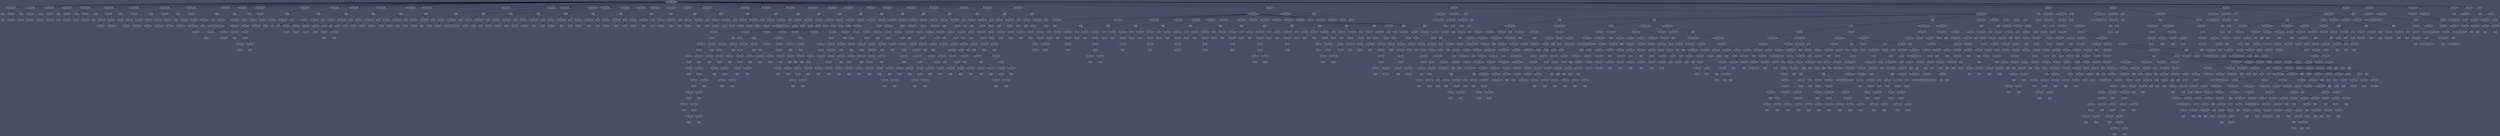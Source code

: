digraph AST {
node [shape=ellipse fillcolor="#6B728E" style=filled];
rankdir=TB;
bgcolor="#474E68";
node0[label="Instrucciones"];
node0->node110
node110[label="Declaracion"];
node110tipo[label="Tipo"];
node110tipo -> node110hijo0
node110hijo0[label="int"];
node110nombre[label="Nombre"];
node110nombre -> node110hijo1
node110hijo1[label="varible_1"];
node110 -> node110tipo;
node110 -> node110nombre;
node0->node120
node120[label="Declaracion"];
node120tipo[label="Tipo"];
node120tipo -> node120hijo0
node120hijo0[label="double"];
node120nombre[label="Nombre"];
node120nombre -> node120hijo1
node120hijo1[label="varible_2"];
node120 -> node120tipo;
node120 -> node120nombre;
node0->node130
node130[label="Declaracion"];
node130tipo[label="Tipo"];
node130tipo -> node130hijo0
node130hijo0[label="boolean"];
node130nombre[label="Nombre"];
node130nombre -> node130hijo1
node130hijo1[label="varible_3"];
node130 -> node130tipo;
node130 -> node130nombre;
node0->node140
node140[label="Declaracion"];
node140tipo[label="Tipo"];
node140tipo -> node140hijo0
node140hijo0[label="char"];
node140nombre[label="Nombre"];
node140nombre -> node140hijo1
node140hijo1[label="varible_4"];
node140 -> node140tipo;
node140 -> node140nombre;
node0->node150
node150[label="Declaracion"];
node150tipo[label="Tipo"];
node150tipo -> node150hijo0
node150hijo0[label="string"];
node150nombre[label="Nombre"];
node150nombre -> node150hijo1
node150hijo1[label="varible_5"];
node150 -> node150tipo;
node150 -> node150nombre;
node0->node1625
node1625[label="Declaracion"];
node1625tipo[label="Tipo"];
node1625tipo -> node1625hijo0
node1625hijo0[label="int"];
node1625nombre[label="Nombre"];
node1625nombre -> node164
node164[label="Variable"];
node164id[label="varible_1"];
node164->node164id;
node1625nombre -> node1615
node1615[label="Variable"];
node1615id[label="varible_11"];
node1615->node1615id;
node1625 -> node1625tipo;
node1625 -> node1625nombre;
node0->node1728
node1728[label="Declaracion"];
node1728tipo[label="Tipo"];
node1728tipo -> node1728hijo0
node1728hijo0[label="double"];
node1728nombre[label="Nombre"];
node1728nombre -> node177
node177[label="Variable"];
node177id[label="varible_2"];
node177->node177id;
node1728nombre -> node1718
node1718[label="Variable"];
node1718id[label="varible_22"];
node1718->node1718id;
node1728 -> node1728tipo;
node1728 -> node1728nombre;
node0->node1829
node1829[label="Declaracion"];
node1829tipo[label="Tipo"];
node1829tipo -> node1829hijo0
node1829hijo0[label="boolean"];
node1829nombre[label="Nombre"];
node1829nombre -> node188
node188[label="Variable"];
node188id[label="varible_3"];
node188->node188id;
node1829nombre -> node1819
node1819[label="Variable"];
node1819id[label="varible_33"];
node1819->node1819id;
node1829 -> node1829tipo;
node1829 -> node1829nombre;
node0->node1926
node1926[label="Declaracion"];
node1926tipo[label="Tipo"];
node1926tipo -> node1926hijo0
node1926hijo0[label="char"];
node1926nombre[label="Nombre"];
node1926nombre -> node195
node195[label="Variable"];
node195id[label="varible_4"];
node195->node195id;
node1926nombre -> node1916
node1916[label="Variable"];
node1916id[label="varible_44"];
node1916->node1916id;
node1926 -> node1926tipo;
node1926 -> node1926nombre;
node0->node205as
node205as[label="Asignacion"];
node205igual[label="="];
node205var[label="Variable"];
node205var -> node205hijo0
node205hijo0[label="variableCHARARRAY"];
node205expre[label="Expresion"];
node205expre -> node2025
node2025[label="ToCharArray"];
node2025cadena[label=" Cadena "];
node2025cadena -> node2025hijo0
node2025hijo0[label="ESTA es LA VariaBle Moises: Aver que TAL"];

node2025 -> node2025cadena
node205tipo[label="Tipo"];
node205tipo -> node205hijo1
node205hijo1[label="char"];
node205igual -> node205tipo;
node205igual -> node205var;
node205igual -> node205expre;
node205as -> node205igual;
node0->node2128
node2128[label="Declaracion"];
node2128tipo[label="Tipo"];
node2128tipo -> node2128hijo0
node2128hijo0[label="string"];
node2128nombre[label="Nombre"];
node2128nombre -> node217
node217[label="Variable"];
node217id[label="varible_5"];
node217->node217id;
node2128nombre -> node2118
node2118[label="Variable"];
node2118id[label="varible_55"];
node2118->node2118id;
node2128 -> node2128tipo;
node2128 -> node2128nombre;
node0->node224as
node224as[label="Asignacion"];
node224igual[label="="];
node224var[label="Variable"];
node224var -> node224hijo0
node224hijo0[label="var_1"];
node224expre[label="Expresion"];
node224expre -> node224hijo1
node224hijo1[label="12"];
node224tipo[label="Tipo"];
node224tipo -> node224hijo2
node224hijo2[label="int"];
node224igual -> node224tipo;
node224igual -> node224var;
node224igual -> node224expre;
node224as -> node224igual;
node0->node2327as
node2327as[label="Asignacion"];
node2327igual[label="="];
node2327var[label="Variable"];
node2327var -> node234
node234[label="Variable"];
node234id[label="tm1_"];
node234->node234id;
node2327var -> node239
node239[label="Variable"];
node239id[label="tmp2_"];
node239->node239id;
node2327var -> node2315
node2315[label="Variable"];
node2315id[label="tmp3_"];
node2315->node2315id;
node2327var -> node2321
node2321[label="Variable"];
node2321id[label="tmp4_"];
node2321->node2321id;
node2327expre[label="Expresion"];
node2327expre -> node2331
node2331[label="Suma"];
node2331derecha[label="Izquierda"];
node2331derecha -> node2331hijo0
node2331hijo0[label="12"];
node2331izquierda[label="Derecha"];
node2331izquierda -> node2331hijo1
node2331hijo1[label="5"];
node2331 -> node2331derecha;
node2331 -> node2331izquierda;
node2327tipo[label="Tipo"];
node2327tipo -> node2327hijo0
node2327hijo0[label="int"];
node2327igual -> node2327tipo;
node2327igual -> node2327var;
node2327igual -> node2327expre;
node2327as -> node2327igual;
node0->node247as
node247as[label="Asignacion"];
node247igual[label="="];
node247var[label="Variable"];
node247var -> node247hijo0
node247hijo0[label="var_2"];
node247expre[label="Expresion"];
node247expre -> node247hijo1
node247hijo1[label="15.02"];
node247tipo[label="Tipo"];
node247tipo -> node247hijo2
node247hijo2[label="double"];
node247igual -> node247tipo;
node247igual -> node247var;
node247igual -> node247expre;
node247as -> node247igual;
node0->node257as
node257as[label="Asignacion"];
node257igual[label="="];
node257var[label="Variable"];
node257var -> node257hijo0
node257hijo0[label="var_2_1"];
node257expre[label="Expresion"];
node257expre -> node257hijo1
node257hijo1[label="2022.00"];
node257tipo[label="Tipo"];
node257tipo -> node257hijo2
node257hijo2[label="double"];
node257igual -> node257tipo;
node257igual -> node257var;
node257igual -> node257expre;
node257as -> node257igual;
node0->node267as
node267as[label="Asignacion"];
node267igual[label="="];
node267var[label="Variable"];
node267var -> node267hijo0
node267hijo0[label="var_2_2"];
node267expre[label="Expresion"];
node267expre -> node267hijo1
node267hijo1[label="0.10"];
node267tipo[label="Tipo"];
node267tipo -> node267hijo2
node267hijo2[label="double"];
node267igual -> node267tipo;
node267igual -> node267var;
node267igual -> node267expre;
node267as -> node267igual;
node0->node277as
node277as[label="Asignacion"];
node277igual[label="="];
node277var[label="Variable"];
node277var -> node277hijo0
node277hijo0[label="var_2_3"];
node277expre[label="Expresion"];
node277expre -> node277hijo1
node277hijo1[label="1.0"];
node277tipo[label="Tipo"];
node277tipo -> node277hijo2
node277hijo2[label="double"];
node277igual -> node277tipo;
node277igual -> node277var;
node277igual -> node277expre;
node277as -> node277igual;
node0->node287as
node287as[label="Asignacion"];
node287igual[label="="];
node287var[label="Variable"];
node287var -> node287hijo0
node287hijo0[label="var_2_4"];
node287expre[label="Expresion"];
node287expre -> node287hijo1
node287hijo1[label="51.1589462625459"];
node287tipo[label="Tipo"];
node287tipo -> node287hijo2
node287hijo2[label="double"];
node287igual -> node287tipo;
node287igual -> node287var;
node287igual -> node287expre;
node287as -> node287igual;
node0->node298as
node298as[label="Asignacion"];
node298igual[label="="];
node298var[label="Variable"];
node298var -> node298hijo0
node298hijo0[label="var_3"];
node298expre[label="Expresion"];
node298expre -> node298hijo1
node298hijo1[label="true"];
node298tipo[label="Tipo"];
node298tipo -> node298hijo2
node298hijo2[label="boolean"];
node298igual -> node298tipo;
node298igual -> node298var;
node298igual -> node298expre;
node298as -> node298igual;
node0->node308as
node308as[label="Asignacion"];
node308igual[label="="];
node308var[label="Variable"];
node308var -> node308hijo0
node308hijo0[label="var_3_1"];
node308expre[label="Expresion"];
node308expre -> node308hijo1
node308hijo1[label="false"];
node308tipo[label="Tipo"];
node308tipo -> node308hijo2
node308hijo2[label="boolean"];
node308igual -> node308tipo;
node308igual -> node308var;
node308igual -> node308expre;
node308as -> node308igual;
node0->node315as
node315as[label="Asignacion"];
node315igual[label="="];
node315var[label="Variable"];
node315var -> node315hijo0
node315hijo0[label="var_4_1"];
node315expre[label="Expresion"];
node315expre -> node315hijo1
node315hijo1[label="'a'"];
node315tipo[label="Tipo"];
node315tipo -> node315hijo2
node315hijo2[label="char"];
node315igual -> node315tipo;
node315igual -> node315var;
node315igual -> node315expre;
node315as -> node315igual;
node0->node325as
node325as[label="Asignacion"];
node325igual[label="="];
node325var[label="Variable"];
node325var -> node325hijo0
node325hijo0[label="var_4_2"];
node325expre[label="Expresion"];
node325expre -> node325hijo1
node325hijo1[label="'2'"];
node325tipo[label="Tipo"];
node325tipo -> node325hijo2
node325hijo2[label="char"];
node325igual -> node325tipo;
node325igual -> node325var;
node325igual -> node325expre;
node325as -> node325igual;
node0->node335as
node335as[label="Asignacion"];
node335igual[label="="];
node335var[label="Variable"];
node335var -> node335hijo0
node335hijo0[label="var_4_3"];
node335expre[label="Expresion"];
node335expre -> node335hijo1
node335hijo1[label="'W'"];
node335tipo[label="Tipo"];
node335tipo -> node335hijo2
node335hijo2[label="char"];
node335igual -> node335tipo;
node335igual -> node335var;
node335igual -> node335expre;
node335as -> node335igual;
node0->node345as
node345as[label="Asignacion"];
node345igual[label="="];
node345var[label="Variable"];
node345var -> node345hijo0
node345hijo0[label="var_4_4"];
node345expre[label="Expresion"];
node345expre -> node345hijo1
node345hijo1[label="'@'"];
node345tipo[label="Tipo"];
node345tipo -> node345hijo2
node345hijo2[label="char"];
node345igual -> node345tipo;
node345igual -> node345var;
node345igual -> node345expre;
node345as -> node345igual;
node0->node355as
node355as[label="Asignacion"];
node355igual[label="="];
node355var[label="Variable"];
node355var -> node355hijo0
node355hijo0[label="var_4_5"];
node355expre[label="Expresion"];
node355expre -> node355hijo1
node355hijo1[label="'!'"];
node355tipo[label="Tipo"];
node355tipo -> node355hijo2
node355hijo2[label="char"];
node355igual -> node355tipo;
node355igual -> node355var;
node355igual -> node355expre;
node355as -> node355igual;
node0->node365as
node365as[label="Asignacion"];
node365igual[label="="];
node365var[label="Variable"];
node365var -> node365hijo0
node365hijo0[label="var_4_6"];
node365expre[label="Expresion"];
node365expre -> node365hijo1
node365hijo1[label="'%'"];
node365tipo[label="Tipo"];
node365tipo -> node365hijo2
node365hijo2[label="char"];
node365igual -> node365tipo;
node365igual -> node365var;
node365igual -> node365expre;
node365as -> node365igual;
node0->node375as
node375as[label="Asignacion"];
node375igual[label="="];
node375var[label="Variable"];
node375var -> node375hijo0
node375hijo0[label="var_4_7"];
node375expre[label="Expresion"];
node375expre -> node375hijo1
node375hijo1[label="'/'"];
node375tipo[label="Tipo"];
node375tipo -> node375hijo2
node375hijo2[label="char"];
node375igual -> node375tipo;
node375igual -> node375var;
node375igual -> node375expre;
node375as -> node375igual;
node0->node387as
node387as[label="Asignacion"];
node387igual[label="="];
node387var[label="Variable"];
node387var -> node387hijo0
node387hijo0[label="var_5_1"];
node387expre[label="Expresion"];
node387expre -> node387hijo1
node387hijo1[label="Hola"];
node387tipo[label="Tipo"];
node387tipo -> node387hijo2
node387hijo2[label="string"];
node387igual -> node387tipo;
node387igual -> node387var;
node387igual -> node387expre;
node387as -> node387igual;
node0->node397as
node397as[label="Asignacion"];
node397igual[label="="];
node397var[label="Variable"];
node397var -> node397hijo0
node397hijo0[label="var_5_2"];
node397expre[label="Expresion"];
node397expre -> node397hijo1
node397hijo1[label="Mundo"];
node397tipo[label="Tipo"];
node397tipo -> node397hijo2
node397hijo2[label="string"];
node397igual -> node397tipo;
node397igual -> node397var;
node397igual -> node397expre;
node397as -> node397igual;
node0->node407as
node407as[label="Asignacion"];
node407igual[label="="];
node407var[label="Variable"];
node407var -> node407hijo0
node407hijo0[label="var_5_3"];
node407expre[label="Expresion"];
node407expre -> node407hijo1
node407hijo1[label="este es un mensaje @"];
node407tipo[label="Tipo"];
node407tipo -> node407hijo2
node407hijo2[label="string"];
node407igual -> node407tipo;
node407igual -> node407var;
node407igual -> node407expre;
node407as -> node407igual;
node0->node455as
node455as[label="Asignacion"];
node455igual[label="="];
node455var[label="Variable"];
node455var -> node455hijo0
node455hijo0[label="var_1"];
node455expre[label="Expresion"];
node455expre -> node4524
node4524[label="Resta"];
node4524derecha[label="Izquierda"];
node4524izquierda -> node4522
node4522[label="Suma"];
node4522derecha[label="Izquierda"];
node4522derecha -> node4520
node4520[label="Resta"];
node4520derecha[label="Izquierda"];
node4520izquierda -> node4518
node4518[label="Suma"];
node4518derecha[label="Izquierda"];
node4518derecha -> node4516
node4516[label="Resta"];
node4516derecha[label="Izquierda"];
node4516izquierda -> node4514
node4514[label="Suma"];
node4514derecha[label="Izquierda"];
node4514derecha -> node4512
node4512[label="Resta"];
node4512derecha[label="Izquierda"];
node4512izquierda -> node4510
node4510[label="Suma"];
node4510derecha[label="Izquierda"];
node4510derecha -> node4510hijo0
node4510hijo0[label="1"];
node4510izquierda[label="Derecha"];
node4510izquierda -> node4510hijo1
node4510hijo1[label="2"];
node4510 -> node4510derecha;
node4510 -> node4510izquierda;
node4512izquierda[label="Derecha"];
node4512derecha -> node4512hijo0
node4512hijo0[label="3"];
node4512 -> node4512derecha;
node4512 -> node4512izquierda;
node4514izquierda[label="Derecha"];
node4514izquierda -> node4514hijo0
node4514hijo0[label="4"];
node4514 -> node4514derecha;
node4514 -> node4514izquierda;
node4516izquierda[label="Derecha"];
node4516derecha -> node4516hijo0
node4516hijo0[label="5"];
node4516 -> node4516derecha;
node4516 -> node4516izquierda;
node4518izquierda[label="Derecha"];
node4518izquierda -> node4518hijo0
node4518hijo0[label="6"];
node4518 -> node4518derecha;
node4518 -> node4518izquierda;
node4520izquierda[label="Derecha"];
node4520derecha -> node4520hijo0
node4520hijo0[label="7"];
node4520 -> node4520derecha;
node4520 -> node4520izquierda;
node4522izquierda[label="Derecha"];
node4522izquierda -> node4522hijo0
node4522hijo0[label="8"];
node4522 -> node4522derecha;
node4522 -> node4522izquierda;
node4524izquierda[label="Derecha"];
node4524derecha -> node4524hijo0
node4524hijo0[label="9"];
node4524 -> node4524derecha;
node4524 -> node4524izquierda;
node455igual->node455var;
node455igual->node455expre;
node455as->node455igual;
node0->node465as
node465as[label="Asignacion"];
node465igual[label="="];
node465var[label="Variable"];
node465var -> node465hijo0
node465hijo0[label="var_1"];
node465expre[label="Expresion"];
node465expre -> node4616
node4616[label="Suma"];
node4616derecha[label="Izquierda"];
node4616derecha -> node4613
node4613[label="Suma"];
node4613derecha[label="Izquierda"];
node4613derecha -> node4611
node4611[label="Suma"];
node4611derecha[label="Izquierda"];
node4611derecha -> node469
node469[label="Suma"];
node469derecha[label="Izquierda"];
node469derecha -> node469hijo0
node469hijo0[label="1"];
node469izquierda[label="Derecha"];
node469izquierda -> node469hijo1
node469hijo1[label="2"];
node469 -> node469derecha;
node469 -> node469izquierda;
node4611izquierda[label="Derecha"];
node4611izquierda -> node4611hijo0
node4611hijo0[label="3"];
node4611 -> node4611derecha;
node4611 -> node4611izquierda;
node4613izquierda[label="Derecha"];
node4613izquierda -> node4613hijo0
node4613hijo0[label="4"];
node4613 -> node4613derecha;
node4613 -> node4613izquierda;
node4616izquierda[label="Derecha"];
node4616izquierda -> node4625
node4625[label="Suma"];
node4625derecha[label="Izquierda"];
node4625derecha -> node4623
node4623[label="Suma"];
node4623derecha[label="Izquierda"];
node4623derecha -> node4621
node4621[label="Suma"];
node4621derecha[label="Izquierda"];
node4621derecha -> node4619
node4619[label="Suma"];
node4619derecha[label="Izquierda"];
node4619derecha -> node4619hijo0
node4619hijo0[label="5"];
node4619izquierda[label="Derecha"];
node4619izquierda -> node4619hijo1
node4619hijo1[label="6"];
node4619 -> node4619derecha;
node4619 -> node4619izquierda;
node4621izquierda[label="Derecha"];
node4621izquierda -> node4621hijo0
node4621hijo0[label="7"];
node4621 -> node4621derecha;
node4621 -> node4621izquierda;
node4623izquierda[label="Derecha"];
node4623izquierda -> node4623hijo0
node4623hijo0[label="8"];
node4623 -> node4623derecha;
node4623 -> node4623izquierda;
node4625izquierda[label="Derecha"];
node4625izquierda -> node4625hijo0
node4625hijo0[label="9"];
node4625 -> node4625derecha;
node4625 -> node4625izquierda;
node4616 -> node4616derecha;
node4616 -> node4616izquierda;
node465igual->node465var;
node465igual->node465expre;
node465as->node465igual;
node0->node475as
node475as[label="Asignacion"];
node475igual[label="="];
node475var[label="Variable"];
node475var -> node475hijo0
node475hijo0[label="var_1"];
node475expre[label="Expresion"];
node475expre -> node4713
node4713[label="Suma"];
node4713derecha[label="Izquierda"];
node4713derecha -> node479
node479[label="Suma"];
node479derecha[label="Izquierda"];
node479derecha -> node479hijo0
node479hijo0[label="-1"];
node479izquierda[label="Derecha"];
node479izquierda -> node4711
node4711[label=" * "];
node47110 [label="izquierda"];
node47110 -> node4711hijo0
node4711hijo0[label="2"];
node47111 [label="derecha"];
node47111 -> node4711hijo1
node4711hijo1[label="3"];
node4711 -> node47110;
node4711 -> node47111;
node479 -> node479derecha;
node479 -> node479izquierda;
node4713izquierda[label="Derecha"];
node4713izquierda -> node4717
node4717[label=" Division "];
node47170 [label="izquierda"];
node47170 -> node4715
node4715[label=" * "];
node47150 [label="izquierda"];
node47150 -> node4715hijo0
node4715hijo0[label="4"];
node47151 [label="derecha"];
node47151 -> node4715hijo1
node4715hijo1[label="8"];
node4715 -> node47150;
node4715 -> node47151;
node47171 [label="derecha"];
node47171 -> node4719
node4719[label="Modulo"];
node4719derecha[label="Izquierda"];
node4719derecha -> node4719hijo0
node4719hijo0[label="8"];
node4719izquierda[label="Derecha"];
node4719izquierda -> node4719hijo1
node4719hijo1[label="5789"];
node4719 -> node4719derecha;
node4719 -> node4719izquierda;
node4717 -> node47170;
node4717 -> node47171;
node4713 -> node4713derecha;
node4713 -> node4713izquierda;
node475igual->node475var;
node475igual->node475expre;
node475as->node475igual;
node0->node495as
node495as[label="Asignacion"];
node495igual[label="="];
node495var[label="Variable"];
node495var -> node495hijo0
node495hijo0[label="var_3"];
node495expre[label="Expresion"];
node495expre -> node4922
node4922[label="Condicion"];
node4922valor1[label="Izquierda"];
node4922valor1 -> node4916
node4916[label="Suma"];
node4916derecha[label="Izquierda"];
node4916derecha -> node4912
node4912[label="Suma"];
node4912derecha[label="Izquierda"];
node4912derecha -> node4910
node4910[label="Resta"];
node4910derecha[label="Izquierda"];
node4910izquierda -> node498
node498[label="Suma"];
node498derecha[label="Izquierda"];
node498derecha -> node498hijo0
node498hijo0[label="5"];
node498izquierda[label="Derecha"];
node498izquierda -> node498hijo1
node498hijo1[label="5"];
node498 -> node498derecha;
node498 -> node498izquierda;
node4910izquierda[label="Derecha"];
node4910derecha -> node4910hijo0
node4910hijo0[label="8"];
node4910 -> node4910derecha;
node4910 -> node4910izquierda;
node4912izquierda[label="Derecha"];
node4912izquierda -> node4914
node4914[label=" * "];
node49140 [label="izquierda"];
node49140 -> node4914hijo0
node4914hijo0[label="6"];
node49141 [label="derecha"];
node49141 -> node4914hijo1
node4914hijo1[label="8"];
node4914 -> node49140;
node4914 -> node49141;
node4912 -> node4912derecha;
node4912 -> node4912izquierda;
node4916izquierda[label="Derecha"];
node4916izquierda -> node4918
node4918[label=" Division "];
node49180 [label="izquierda"];
node49180 -> node4918hijo0
node4918hijo0[label="1"];
node49181 [label="derecha"];
node49181 -> node4920
node4920[label="Modulo"];
node4920derecha[label="Izquierda"];
node4920derecha -> node4920hijo0
node4920hijo0[label="7"];
node4920izquierda[label="Derecha"];
node4920izquierda -> node4920hijo1
node4920hijo1[label="9"];
node4920 -> node4920derecha;
node4920 -> node4920izquierda;
node4918 -> node49180;
node4918 -> node49181;
node4916 -> node4916derecha;
node4916 -> node4916izquierda;

node4922condicion[label="Condicion"];
node4922condicion -> node4922hijo0
node4922hijo0[label=">"];

node4922valor2[label="Derecha"];
node4922valor2 -> node4925
node4925[label="Suma"];
node4925derecha[label="Izquierda"];
node4925derecha -> node4925hijo0
node4925hijo0[label="45"];
node4925izquierda[label="Derecha"];
node4925izquierda -> node4925hijo1
node4925hijo1[label="6"];
node4925 -> node4925derecha;
node4925 -> node4925izquierda;

node4922 -> node4922valor1;
node4922 -> node4922condicion;
node4922 -> node4922valor2;
node495igual->node495var;
node495igual->node495expre;
node495as->node495igual;
node0->node505as
node505as[label="Asignacion"];
node505igual[label="="];
node505var[label="Variable"];
node505var -> node505hijo0
node505hijo0[label="var_3"];
node505expre[label="Expresion"];
node505expre -> node5022
node5022[label="Condicion"];
node5022valor1[label="Izquierda"];
node5022valor1 -> node5012
node5012[label="Suma"];
node5012derecha[label="Izquierda"];
node5012derecha -> node5010
node5010[label="Resta"];
node5010derecha[label="Izquierda"];
node5010izquierda -> node508
node508[label="Suma"];
node508derecha[label="Izquierda"];
node508derecha -> node508hijo0
node508hijo0[label="6"];
node508izquierda[label="Derecha"];
node508izquierda -> node508hijo1
node508hijo1[label="4"];
node508 -> node508derecha;
node508 -> node508izquierda;
node5010izquierda[label="Derecha"];
node5010derecha -> node5010hijo0
node5010hijo0[label="7"];
node5010 -> node5010derecha;
node5010 -> node5010izquierda;
node5012izquierda[label="Derecha"];
node5012izquierda -> node5018
node5018[label=" Division "];
node50180 [label="izquierda"];
node50180 -> node5016
node5016[label=" * "];
node50160 [label="izquierda"];
node50160 -> node5014
node5014[label=" * "];
node50140 [label="izquierda"];
node50140 -> node5014hijo0
node5014hijo0[label="9"];
node50141 [label="derecha"];
node50141 -> node5014hijo1
node5014hijo1[label="8"];
node5014 -> node50140;
node5014 -> node50141;
node50161 [label="derecha"];
node50161 -> node5016hijo0
node5016hijo0[label="9"];
node5016 -> node50160;
node5016 -> node50161;
node50181 [label="derecha"];
node50181 -> node5020
node5020[label="Modulo"];
node5020derecha[label="Izquierda"];
node5020derecha -> node5020hijo0
node5020hijo0[label="7"];
node5020izquierda[label="Derecha"];
node5020izquierda -> node5020hijo1
node5020hijo1[label="9"];
node5020 -> node5020derecha;
node5020 -> node5020izquierda;
node5018 -> node50180;
node5018 -> node50181;
node5012 -> node5012derecha;
node5012 -> node5012izquierda;

node5022condicion[label="Condicion"];
node5022condicion -> node5022hijo0
node5022hijo0[label="<"];

node5022valor2[label="Derecha"];
node5022valor2 -> node5025
node5025[label="Suma"];
node5025derecha[label="Izquierda"];
node5025derecha -> node5025hijo0
node5025hijo0[label="45"];
node5025izquierda[label="Derecha"];
node5025izquierda -> node5025hijo1
node5025hijo1[label="6"];
node5025 -> node5025derecha;
node5025 -> node5025izquierda;

node5022 -> node5022valor1;
node5022 -> node5022condicion;
node5022 -> node5022valor2;
node505igual->node505var;
node505igual->node505expre;
node505as->node505igual;
node0->node515as
node515as[label="Asignacion"];
node515igual[label="="];
node515var[label="Variable"];
node515var -> node515hijo0
node515hijo0[label="var_3"];
node515expre[label="Expresion"];
node515expre -> node5124
node5124[label="Condicion"];
node5124valor1[label="Izquierda"];
node5124valor1 -> node5118
node5118[label="Suma"];
node5118derecha[label="Izquierda"];
node5118derecha -> node5114
node5114[label="Suma"];
node5114derecha[label="Izquierda"];
node5114derecha -> node5112
node5112[label="Resta"];
node5112derecha[label="Izquierda"];
node5112izquierda -> node519
node519[label="Suma"];
node519derecha[label="Izquierda"];
node519derecha -> node519hijo0
node519hijo0[label="7"];
node519izquierda[label="Derecha"];
node519izquierda -> node519hijo1
node519hijo1[label="3"];
node519 -> node519derecha;
node519 -> node519izquierda;
node5112izquierda[label="Derecha"];
node5112derecha -> node5112hijo0
node5112hijo0[label="8"];
node5112 -> node5112derecha;
node5112 -> node5112izquierda;
node5114izquierda[label="Derecha"];
node5114izquierda -> node5116
node5116[label=" * "];
node51160 [label="izquierda"];
node51160 -> node5116hijo0
node5116hijo0[label="6"];
node51161 [label="derecha"];
node51161 -> node5116hijo1
node5116hijo1[label="8"];
node5116 -> node51160;
node5116 -> node51161;
node5114 -> node5114derecha;
node5114 -> node5114izquierda;
node5118izquierda[label="Derecha"];
node5118izquierda -> node5120
node5120[label=" Division "];
node51200 [label="izquierda"];
node51200 -> node5120hijo0
node5120hijo0[label="6"];
node51201 [label="derecha"];
node51201 -> node5122
node5122[label="Modulo"];
node5122derecha[label="Izquierda"];
node5122derecha -> node5122hijo0
node5122hijo0[label="7"];
node5122izquierda[label="Derecha"];
node5122izquierda -> node5122hijo1
node5122hijo1[label="9"];
node5122 -> node5122derecha;
node5122 -> node5122izquierda;
node5120 -> node51200;
node5120 -> node51201;
node5118 -> node5118derecha;
node5118 -> node5118izquierda;

node5124condicion[label="Condicion"];
node5124condicion -> node5124hijo0
node5124hijo0[label=">="];

node5124valor2[label="Derecha"];
node5124valor2 -> node5128
node5128[label="Suma"];
node5128derecha[label="Izquierda"];
node5128derecha -> node5128hijo0
node5128hijo0[label="45"];
node5128izquierda[label="Derecha"];
node5128izquierda -> node5128hijo1
node5128hijo1[label="6"];
node5128 -> node5128derecha;
node5128 -> node5128izquierda;

node5124 -> node5124valor1;
node5124 -> node5124condicion;
node5124 -> node5124valor2;
node515igual->node515var;
node515igual->node515expre;
node515as->node515igual;
node0->node525as
node525as[label="Asignacion"];
node525igual[label="="];
node525var[label="Variable"];
node525var -> node525hijo0
node525hijo0[label="var_3"];
node525expre[label="Expresion"];
node525expre -> node5222
node5222[label="Condicion"];
node5222valor1[label="Izquierda"];
node5222valor1 -> node5216
node5216[label="Resta"];
node5216derecha[label="Izquierda"];
node5216izquierda -> node5212
node5212[label="Suma"];
node5212derecha[label="Izquierda"];
node5212derecha -> node5210
node5210[label="Resta"];
node5210derecha[label="Izquierda"];
node5210izquierda -> node528
node528[label="Suma"];
node528derecha[label="Izquierda"];
node528derecha -> node528hijo0
node528hijo0[label="8"];
node528izquierda[label="Derecha"];
node528izquierda -> node528hijo1
node528hijo1[label="2"];
node528 -> node528derecha;
node528 -> node528izquierda;
node5210izquierda[label="Derecha"];
node5210derecha -> node5210hijo0
node5210hijo0[label="7"];
node5210 -> node5210derecha;
node5210 -> node5210izquierda;
node5212izquierda[label="Derecha"];
node5212izquierda -> node5214
node5214[label=" * "];
node52140 [label="izquierda"];
node52140 -> node5214hijo0
node5214hijo0[label="9"];
node52141 [label="derecha"];
node52141 -> node5214hijo1
node5214hijo1[label="8"];
node5214 -> node52140;
node5214 -> node52141;
node5212 -> node5212derecha;
node5212 -> node5212izquierda;
node5216izquierda[label="Derecha"];
node5216derecha -> node5218
node5218[label=" Division "];
node52180 [label="izquierda"];
node52180 -> node5218hijo0
node5218hijo0[label="9"];
node52181 [label="derecha"];
node52181 -> node5220
node5220[label="Modulo"];
node5220derecha[label="Izquierda"];
node5220derecha -> node5220hijo0
node5220hijo0[label="7"];
node5220izquierda[label="Derecha"];
node5220izquierda -> node5220hijo1
node5220hijo1[label="9"];
node5220 -> node5220derecha;
node5220 -> node5220izquierda;
node5218 -> node52180;
node5218 -> node52181;
node5216 -> node5216derecha;
node5216 -> node5216izquierda;

node5222condicion[label="Condicion"];
node5222condicion -> node5222hijo0
node5222hijo0[label="<="];

node5222valor2[label="Derecha"];
node5222valor2 -> node5226
node5226[label="Suma"];
node5226derecha[label="Izquierda"];
node5226derecha -> node5226hijo0
node5226hijo0[label="45"];
node5226izquierda[label="Derecha"];
node5226izquierda -> node5226hijo1
node5226hijo1[label="6"];
node5226 -> node5226derecha;
node5226 -> node5226izquierda;

node5222 -> node5222valor1;
node5222 -> node5222condicion;
node5222 -> node5222valor2;
node525igual->node525var;
node525igual->node525expre;
node525as->node525igual;
node0->node554as
node554as[label="Asignacion"];
node554igual[label="="];
node554var[label="Variable"];
node554var -> node554hijo0
node554hijo0[label="v_5"];
node554expre[label="Expresion"];
node554expre -> node559
node559[label="Casteo"];
node5591[label="Casteo"];
node5591 -> node559hijo0
node559hijo0[label="int"];
node5592[label="Expresion"];
node5592 -> node559hijo1
node559hijo1[label="hola"];
node559->node5591;
node559->node5592;
node554tipo[label="Tipo"];
node554tipo -> node554hijo1
node554hijo1[label="int"];
node554igual -> node554tipo;
node554igual -> node554var;
node554igual -> node554expre;
node554as -> node554igual;
node0->node567as
node567as[label="Asignacion"];
node567igual[label="="];
node567var[label="Variable"];
node567var -> node567hijo0
node567hijo0[label="v_1"];
node567expre[label="Expresion"];
node567expre -> node5612
node5612[label="Casteo"];
node56121[label="Casteo"];
node56121 -> node5612hijo0
node5612hijo0[label="string"];
node56122[label="Expresion"];
node56122 -> node5622
node5622[label="Modulo"];
node5622derecha[label="Izquierda"];
node5622derecha -> node5622hijo0
node5622hijo0[label="12"];
node5622izquierda[label="Derecha"];
node5622izquierda -> node5622hijo1
node5622hijo1[label="8"];
node5622 -> node5622derecha;
node5622 -> node5622izquierda;
node5612->node56121;
node5612->node56122;
node567tipo[label="Tipo"];
node567tipo -> node567hijo1
node567hijo1[label="string"];
node567igual -> node567tipo;
node567igual -> node567var;
node567igual -> node567expre;
node567as -> node567igual;
node0->node575as
node575as[label="Asignacion"];
node575igual[label="="];
node575var[label="Variable"];
node575var -> node575hijo0
node575hijo0[label="v_3"];
node575expre[label="Expresion"];
node575expre -> node5710
node5710[label="Casteo"];
node57101[label="Casteo"];
node57101 -> node5710hijo0
node5710hijo0[label="char"];
node57102[label="Expresion"];
node57102 -> node5710hijo1
node5710hijo1[label="true"];
node5710->node57101;
node5710->node57102;
node575tipo[label="Tipo"];
node575tipo -> node575hijo1
node575hijo1[label="char"];
node575igual -> node575tipo;
node575igual -> node575var;
node575igual -> node575expre;
node575as -> node575igual;
node0->node585as
node585as[label="Asignacion"];
node585igual[label="="];
node585var[label="Variable"];
node585var -> node585hijo0
node585hijo0[label="v_4"];
node585expre[label="Expresion"];
node585expre -> node5810
node5810[label="Casteo"];
node58101[label="Casteo"];
node58101 -> node5810hijo0
node5810hijo0[label="char"];
node58102[label="Expresion"];
node58102 -> node5810hijo1
node5810hijo1[label="'A'"];
node5810->node58101;
node5810->node58102;
node585tipo[label="Tipo"];
node585tipo -> node585hijo1
node585hijo1[label="char"];
node585igual -> node585tipo;
node585igual -> node585var;
node585igual -> node585expre;
node585as -> node585igual;
node0->node600
node600[label="Funcion"];
node600identificador[label="Identificador"];
node600identificador -> node600hijo0
node600hijo0[label="division"];
node600tipo[label="Tipo"];
node600tipo -> node600hijo1
node600hijo1[label="string"];
node600instrucciones[label="Instrucciones"];
node600instrucciones -> node6111as
node6111as[label="Asignacion"];
node6111igual[label="="];
node6111var[label="Variable"];
node6111var -> node6111hijo0
node6111hijo0[label="v_2"];
node6111expre[label="Expresion"];
node6111expre -> node6116
node6116[label="Casteo"];
node61161[label="Casteo"];
node61161 -> node6116hijo0
node6116hijo0[label="string"];
node61162[label="Expresion"];
node61162 -> node6129
node6129[label="Suma"];
node6129derecha[label="Izquierda"];
node6129derecha -> node6129hijo0
node6129hijo0[label="12.25"];
node6129izquierda[label="Derecha"];
node6129izquierda -> node6129hijo1
node6129hijo1[label="1.20"];
node6129 -> node6129derecha;
node6129 -> node6129izquierda;
node6116->node61161;
node6116->node61162;
node6111tipo[label="Tipo"];
node6111tipo -> node6111hijo1
node6111hijo1[label="string"];
node6111igual -> node6111tipo;
node6111igual -> node6111var;
node6111igual -> node6111expre;
node6111as -> node6111igual;
node600instrucciones -> node6211as
node6211as[label="Asignacion"];
node6211igual[label="="];
node6211var[label="Variable"];
node6211var -> node6211hijo0
node6211hijo0[label="v_3"];
node6211expre[label="Expresion"];
node6211expre -> node6216
node6216[label="Casteo"];
node62161[label="Casteo"];
node62161 -> node6216hijo0
node6216hijo0[label="string"];
node62162[label="Expresion"];
node62162 -> node6216hijo1
node6216hijo1[label="true"];
node6216->node62161;
node6216->node62162;
node6211tipo[label="Tipo"];
node6211tipo -> node6211hijo1
node6211hijo1[label="string"];
node6211igual -> node6211tipo;
node6211igual -> node6211var;
node6211igual -> node6211expre;
node6211as -> node6211igual;
node600instrucciones -> node6311as
node6311as[label="Asignacion"];
node6311igual[label="="];
node6311var[label="Variable"];
node6311var -> node6311hijo0
node6311hijo0[label="v_4"];
node6311expre[label="Expresion"];
node6311expre -> node6316
node6316[label="Casteo"];
node63161[label="Casteo"];
node63161 -> node6316hijo0
node6316hijo0[label="string"];
node63162[label="Expresion"];
node63162 -> node6316hijo1
node6316hijo1[label="'A'"];
node6316->node63161;
node6316->node63162;
node6311tipo[label="Tipo"];
node6311tipo -> node6311hijo1
node6311hijo1[label="string"];
node6311igual -> node6311tipo;
node6311igual -> node6311var;
node6311igual -> node6311expre;
node6311as -> node6311igual;
node600instrucciones -> node644
node644[label="Return"];
node644expresion[label="Expresion"];
node644expresion -> node644hijo0
node644hijo0[label="olc1"];

node644 -> node644expresion;
node600instrucciones -> node659as
node659as[label="Asignacion"];
node659igual[label="="];
node659var[label="Variable"];
node659var -> node659hijo0
node659hijo0[label="mivar"];
node659expre[label="Expresion"];
node659expre -> node6531
node6531[label="Suma"];
node6531derecha[label="Izquierda"];
node6531derecha -> node6511
node6511[label="ToLower"];
node6511cadena[label="Cadena"];
node6511cadena -> node6526
node6526[label="Suma"];
node6526derecha[label="Izquierda"];
node6526derecha -> node6526hijo0
node6526hijo0[label="QWERT"];
node6526izquierda[label="Derecha"];
node6526izquierda -> node6526hijo1
node6526hijo1[label=" "];
node6526 -> node6526derecha;
node6526 -> node6526izquierda;
node6511->node6511cadena;
node6531izquierda[label="Derecha"];
node6531izquierda -> node6531hijo0
node6531hijo0[label="1+5"];
node6531 -> node6531derecha;
node6531 -> node6531izquierda;
node659igual->node659var;
node659igual->node659expre;
node659as->node659igual;
node600instrucciones -> node669as
node669as[label="Asignacion"];
node669igual[label="="];
node669var[label="Variable"];
node669var -> node669hijo0
node669hijo0[label="mivar"];
node669expre[label="Expresion"];
node669expre -> node6631
node6631[label="Suma"];
node6631derecha[label="Izquierda"];
node6631derecha -> node6611
node6611[label="ToUpper"];
node6611cadena[label="Cadena"];
node6611cadena -> node6626
node6626[label="Suma"];
node6626derecha[label="Izquierda"];
node6626derecha -> node6626hijo0
node6626hijo0[label="QWERT"];
node6626izquierda[label="Derecha"];
node6626izquierda -> node6626hijo1
node6626hijo1[label=" "];
node6626 -> node6626derecha;
node6626 -> node6626izquierda;
node6611->node6611cadena;
node6631izquierda[label="Derecha"];
node6631izquierda -> node6631hijo0
node6631hijo0[label="hola!"];
node6631 -> node6631derecha;
node6631 -> node6631izquierda;
node669igual->node669var;
node669igual->node669expre;
node669as->node669igual;
node600instrucciones -> node6712as
node6712as[label="Asignacion"];
node6712igual[label="="];
node6712var[label="Variable"];
node6712var -> node6712hijo0
node6712hijo0[label="v_2"];
node6712expre[label="Expresion"];
node6712expre -> node6717
node6717[label="Casteo"];
node67171[label="Casteo"];
node67171 -> node6717hijo0
node6717hijo0[label="boolean"];
node67172[label="Expresion"];
node67172 -> node6717hijo1
node6717hijo1[label="12.25"];
node6717->node67171;
node6717->node67172;
node6712tipo[label="Tipo"];
node6712tipo -> node6712hijo1
node6712hijo1[label="boolean"];
node6712igual -> node6712tipo;
node6712igual -> node6712var;
node6712igual -> node6712expre;
node6712as -> node6712igual;
node600instrucciones -> node6811as
node6811as[label="Asignacion"];
node6811igual[label="="];
node6811var[label="Variable"];
node6811var -> node6811hijo0
node6811hijo0[label="a_1"];
node6811expre[label="Expresion"];
node6811expre -> node6815
node6815[label="TypeOf"];
node6815cadena[label="Cadena"];
node6815cadena -> node6815hijo0
node6815hijo0[label="15"];
node6815->node6815cadena;
node6811tipo[label="Tipo"];
node6811tipo -> node6811hijo1
node6811hijo1[label="string"];
node6811igual -> node6811tipo;
node6811igual -> node6811var;
node6811igual -> node6811expre;
node6811as -> node6811igual;
node600instrucciones -> node6911as
node6911as[label="Asignacion"];
node6911igual[label="="];
node6911var[label="Variable"];
node6911var -> node6911hijo0
node6911hijo0[label="a_2"];
node6911expre[label="Expresion"];
node6911expre -> node6915
node6915[label="TypeOf"];
node6915cadena[label="Cadena"];
node6915cadena -> node6924
node6924[label="Suma"];
node6924derecha[label="Izquierda"];
node6924derecha -> node6924hijo0
node6924hijo0[label="15"];
node6924izquierda[label="Derecha"];
node6924izquierda -> node6924hijo1
node6924hijo1[label="6.5"];
node6924 -> node6924derecha;
node6924 -> node6924izquierda;
node6915->node6915cadena;
node6911tipo[label="Tipo"];
node6911tipo -> node6911hijo1
node6911hijo1[label="string"];
node6911igual -> node6911tipo;
node6911igual -> node6911var;
node6911igual -> node6911expre;
node6911as -> node6911igual;
node600instrucciones -> node7011as
node7011as[label="Asignacion"];
node7011igual[label="="];
node7011var[label="Variable"];
node7011var -> node7011hijo0
node7011hijo0[label="a_3"];
node7011expre[label="Expresion"];
node7011expre -> node7015
node7015[label="TypeOf"];
node7015cadena[label="Cadena"];
node7015cadena -> node7015hijo0
node7015hijo0[label="'a'"];
node7015->node7015cadena;
node7011tipo[label="Tipo"];
node7011tipo -> node7011hijo1
node7011hijo1[label="string"];
node7011igual -> node7011tipo;
node7011igual -> node7011var;
node7011igual -> node7011expre;
node7011as -> node7011igual;
node600instrucciones -> node7111as
node7111as[label="Asignacion"];
node7111igual[label="="];
node7111var[label="Variable"];
node7111var -> node7111hijo0
node7111hijo0[label="a_4"];
node7111expre[label="Expresion"];
node7111expre -> node7115
node7115[label="TypeOf"];
node7115cadena[label="Cadena"];
node7115cadena -> node7115hijo0
node7115hijo0[label="true"];
node7115->node7115cadena;
node7111tipo[label="Tipo"];
node7111tipo -> node7111hijo1
node7111hijo1[label="string"];
node7111igual -> node7111tipo;
node7111igual -> node7111var;
node7111igual -> node7111expre;
node7111as -> node7111igual;
node600instrucciones -> node7211as
node7211as[label="Asignacion"];
node7211igual[label="="];
node7211var[label="Variable"];
node7211var -> node7211hijo0
node7211hijo0[label="a_5"];
node7211expre[label="Expresion"];
node7211expre -> node7215
node7215[label="TypeOf"];
node7215cadena[label="Cadena"];
node7215cadena -> node7215hijo0
node7215hijo0[label="dsafdsa"];
node7215->node7215cadena;
node7211tipo[label="Tipo"];
node7211tipo -> node7211hijo1
node7211hijo1[label="string"];
node7211igual -> node7211tipo;
node7211igual -> node7211var;
node7211igual -> node7211expre;
node7211as -> node7211igual;
node600instrucciones -> node7311as
node7311as[label="Asignacion"];
node7311igual[label="="];
node7311var[label="Variable"];
node7311var -> node7311hijo0
node7311hijo0[label="a_5"];
node7311expre[label="Expresion"];
node7311expre -> node7315
node7315[label="ToString"];
node7315numero[label="Valor"];
node7315numero -> node7315hijo0
node7315hijo0[label="melmv"];
node7315->node7315numero;
node7311tipo[label="Tipo"];
node7311tipo -> node7311hijo1
node7311hijo1[label="string"];
node7311igual -> node7311tipo;
node7311igual -> node7311var;
node7311igual -> node7311expre;
node7311as -> node7311igual;
node600instrucciones -> node7411as
node7411as[label="Asignacion"];
node7411igual[label="="];
node7411var[label="Variable"];
node7411var -> node7411hijo0
node7411hijo0[label="a_5"];
node7411expre[label="Expresion"];
node7411expre -> node7415
node7415[label="ToString"];
node7415numero[label="Valor"];
node7415numero -> node7415hijo0
node7415hijo0[label="15"];
node7415->node7415numero;
node7411tipo[label="Tipo"];
node7411tipo -> node7411hijo1
node7411hijo1[label="string"];
node7411igual -> node7411tipo;
node7411igual -> node7411var;
node7411igual -> node7411expre;
node7411as -> node7411igual;
node600instrucciones -> node7511as
node7511as[label="Asignacion"];
node7511igual[label="="];
node7511var[label="Variable"];
node7511var -> node7511hijo0
node7511hijo0[label="a_5"];
node7511expre[label="Expresion"];
node7511expre -> node7515
node7515[label="ToString"];
node7515numero[label="Valor"];
node7515numero -> node7529
node7529[label="Suma"];
node7529derecha[label="Izquierda"];
node7529derecha -> node7529hijo0
node7529hijo0[label="15.23"];
node7529izquierda[label="Derecha"];
node7529izquierda -> node7529hijo1
node7529hijo1[label="9.02"];
node7529 -> node7529derecha;
node7529 -> node7529izquierda;
node7515->node7515numero;
node7511tipo[label="Tipo"];
node7511tipo -> node7511hijo1
node7511hijo1[label="string"];
node7511igual -> node7511tipo;
node7511igual -> node7511var;
node7511igual -> node7511expre;
node7511as -> node7511igual;
node600instrucciones -> node7611as
node7611as[label="Asignacion"];
node7611igual[label="="];
node7611var[label="Variable"];
node7611var -> node7611hijo0
node7611hijo0[label="a_5"];
node7611expre[label="Expresion"];
node7611expre -> node7615
node7615[label="ToString"];
node7615numero[label="Valor"];
node7615numero -> node7615hijo0
node7615hijo0[label="true"];
node7615->node7615numero;
node7611tipo[label="Tipo"];
node7611tipo -> node7611hijo1
node7611hijo1[label="string"];
node7611igual -> node7611tipo;
node7611igual -> node7611var;
node7611igual -> node7611expre;
node7611as -> node7611igual;
node600->node600identificador;
node600->node600tipo;
node600->node600instrucciones;
node0->node790
node790[label="Funcion"];
node790identificador[label="Identificador"];
node790identificador -> node790hijo0
node790hijo0[label="Multiplicacion"];
node790parametros[label="Parametros"];
node790parametros -> node7915
node7915[label="Parametro"];
node7915tipo[label="Tipo"];
node7915tipo -> node7915hijo0
node7915hijo0[label="int"];

node7915id[label="Id"];
node7915id -> node7915hijo1
node7915hijo1[label="numero1"];

node7915 -> node7915tipo;
node7915 -> node7915id;
node790parametros -> node7928
node7928[label="Parametro"];
node7928tipo[label="Tipo"];
node7928tipo -> node7928hijo0
node7928hijo0[label="int"];

node7928id[label="Id"];
node7928id -> node7928hijo1
node7928hijo1[label="numero2"];

node7928 -> node7928tipo;
node7928 -> node7928id;
node790tipo[label="Tipo"];
node790tipo -> node790hijo1
node790hijo1[label="int"];
node790instrucciones[label="Instrucciones"];
node790instrucciones -> node804
node804[label="IF"];
node804condicion[label=" CONDICION "];
node804condicion -> node8018
node8018[label="Condicion"];
node8018valor1[label="Izquierda"];
node8018valor1 -> node8018hijo0
node8018hijo0[label="Universidad"];

node8018condicion[label="Condicion"];
node8018condicion -> node8018hijo1
node8018hijo1[label="=="];

node8018valor2[label="Derecha"];
node8018valor2 -> node8018hijo2
node8018hijo2[label="usac"];

node8018 -> node8018valor1;
node8018 -> node8018condicion;
node8018 -> node8018valor2;
node804instrucciones[label="Instrucciones"];
node804instrucciones -> node8113as
node8113as[label="Asignacion"];
node8113igual[label="="];
node8113var[label="Variable"];
node8113var -> node8113hijo0
node8113hijo0[label="var_1"];
node8113expre[label="Expresion"];
node8113expre -> node8121
node8121[label="Suma"];
node8121derecha[label="Izquierda"];
node8121derecha -> node8117
node8117[label="Suma"];
node8117derecha[label="Izquierda"];
node8117derecha -> node8117hijo0
node8117hijo0[label="-1"];
node8117izquierda[label="Derecha"];
node8117izquierda -> node8119
node8119[label=" * "];
node81190 [label="izquierda"];
node81190 -> node8119hijo0
node8119hijo0[label="2"];
node81191 [label="derecha"];
node81191 -> node8119hijo1
node8119hijo1[label="3"];
node8119 -> node81190;
node8119 -> node81191;
node8117 -> node8117derecha;
node8117 -> node8117izquierda;
node8121izquierda[label="Derecha"];
node8121izquierda -> node8125
node8125[label=" Division "];
node81250 [label="izquierda"];
node81250 -> node8123
node8123[label=" * "];
node81230 [label="izquierda"];
node81230 -> node8123hijo0
node8123hijo0[label="4"];
node81231 [label="derecha"];
node81231 -> node8123hijo1
node8123hijo1[label="8"];
node8123 -> node81230;
node8123 -> node81231;
node81251 [label="derecha"];
node81251 -> node8127
node8127[label="Potencia"];
node8127derecha[label="Izquierda"];
node8127derecha -> node8127hijo0
node8127hijo0[label="8"];
node8127izquierda[label="Derecha"];
node8127izquierda -> node8127hijo1
node8127hijo1[label="2"];
node8127 -> node8127derecha;
node8127 -> node8127izquierda;
node8125 -> node81250;
node8125 -> node81251;
node8121 -> node8121derecha;
node8121 -> node8121izquierda;
node8113igual->node8113var;
node8113igual->node8113expre;
node8113as->node8113igual;
node804instrucciones -> node8213as
node8213as[label="Asignacion"];
node8213igual[label="="];
node8213var[label="Variable"];
node8213var -> node8213hijo0
node8213hijo0[label="var_2"];
node8213expre[label="Expresion"];
node8213expre -> node8222
node8222[label="Suma"];
node8222derecha[label="Izquierda"];
node8222derecha -> node8217
node8217[label="Suma"];
node8217derecha[label="Izquierda"];
node8217derecha -> node8217hijo0
node8217hijo0[label="1.2"];
node8217izquierda[label="Derecha"];
node8217izquierda -> node8217hijo1
node8217hijo1[label="78.1"];
node8217 -> node8217derecha;
node8217 -> node8217izquierda;
node8222izquierda[label="Derecha"];
node8222izquierda -> node8222hijo0
node8222hijo0[label="89.000"];
node8222 -> node8222derecha;
node8222 -> node8222izquierda;
node8213igual->node8213var;
node8213igual->node8213expre;
node8213as->node8213igual;
node804instrucciones -> node8316as
node8316as[label="Asignacion"];
node8316igual[label="="];
node8316var[label="Variable"];
node8316var -> node8316hijo0
node8316hijo0[label="val1"];
node8316expre[label="Expresion"];
node8316expre -> node8322
node8322[label="Round"];
node8322expresion[label="Expresion"];
node8322expresion -> node8322hijo0
node8322hijo0[label="5.800"];

node8322 -> node8322expresion;
node8316tipo[label="Tipo"];
node8316tipo -> node8316hijo1
node8316hijo1[label="double"];
node8316igual -> node8316tipo;
node8316igual -> node8316var;
node8316igual -> node8316expre;
node8316as -> node8316igual;
node804instrucciones -> node8412as
node8412as[label="Asignacion"];
node8412igual[label="="];
node8412var[label="Variable"];
node8412var -> node8412hijo0
node8412hijo0[label="val1"];
node8412expre[label="Expresion"];
node8412expre -> node8414
node8414[label="Round"];
node8414expresion[label="Expresion"];
node8414expresion -> node8429
node8429[label="Suma"];
node8429derecha[label="Izquierda"];
node8429derecha -> node8425
node8425[label="Suma"];
node8425derecha[label="Izquierda"];
node8425derecha -> node8425hijo0
node8425hijo0[label="5.800"];
node8425izquierda[label="Derecha"];
node8425izquierda -> node8425hijo1
node8425hijo1[label="1.2"];
node8425 -> node8425derecha;
node8425 -> node8425izquierda;
node8429izquierda[label="Derecha"];
node8429izquierda -> node8429hijo0
node8429hijo0[label="0.5"];
node8429 -> node8429derecha;
node8429 -> node8429izquierda;

node8414 -> node8414expresion;
node8412igual->node8412var;
node8412igual->node8412expre;
node8412as->node8412igual;
node804instrucciones -> node858
node858[label="Impresion"];
node858expresion[label="Expresion"];
node858expresion -> node858hijo0
node858hijo0[label="tricentenadira"];

node858tipo[label="Tipo: println"];
node858 -> node858tipo;
node858 -> node858expresion;
node804instrucciones -> node868
node868[label="IF"];
node868condicion[label=" CONDICION "];
node868condicion -> node8622
node8622[label="Condicion"];
node8622valor1[label="Izquierda"];
node8622valor1 -> node8622hijo0
node8622hijo0[label="Universidad"];

node8622condicion[label="Condicion"];
node8622condicion -> node8622hijo1
node8622hijo1[label="=="];

node8622valor2[label="Derecha"];
node8622valor2 -> node8622hijo2
node8622hijo2[label="usac"];

node8622 -> node8622valor1;
node8622 -> node8622condicion;
node8622 -> node8622valor2;
node868instrucciones[label="Instrucciones"];
node868instrucciones -> node8712
node8712[label="Impresion"];
node8712expresion[label="Expresion"];
node8712expresion -> node8712hijo0
node8712hijo0[label="tricentenadira"];

node8712tipo[label="Tipo: println"];
node8712 -> node8712tipo;
node8712 -> node8712expresion;
node868instrucciones -> node8812
node8812[label="IF"];
node8812condicion[label=" CONDICION "];
node8812condicion -> node8826
node8826[label="Condicion"];
node8826valor1[label="Izquierda"];
node8826valor1 -> node8826hijo0
node8826hijo0[label="Universidad"];

node8826condicion[label="Condicion"];
node8826condicion -> node8826hijo1
node8826hijo1[label="=="];

node8826valor2[label="Derecha"];
node8826valor2 -> node8826hijo2
node8826hijo2[label="usac"];

node8826 -> node8826valor1;
node8826 -> node8826condicion;
node8826 -> node8826valor2;
node8812instrucciones[label="Instrucciones"];
node8812instrucciones -> node8916
node8916[label="Impresion"];
node8916expresion[label="Expresion"];
node8916expresion -> node8916hijo0
node8916hijo0[label="tricentenadira"];

node8916tipo[label="Tipo: println"];
node8916 -> node8916tipo;
node8916 -> node8916expresion;
node8812instrucciones -> node9016
node9016[label="IF"];
node9016condicion[label=" CONDICION "];
node9016condicion -> node9030
node9030[label="Condicion"];
node9030valor1[label="Izquierda"];
node9030valor1 -> node9030hijo0
node9030hijo0[label="Universidad"];

node9030condicion[label="Condicion"];
node9030condicion -> node9030hijo1
node9030hijo1[label="=="];

node9030valor2[label="Derecha"];
node9030valor2 -> node9030hijo2
node9030hijo2[label="usac"];

node9030 -> node9030valor1;
node9030 -> node9030condicion;
node9030 -> node9030valor2;
node9016instrucciones[label="Instrucciones"];
node9016instrucciones -> node9120
node9120[label="Impresion"];
node9120expresion[label="Expresion"];
node9120expresion -> node9120hijo0
node9120hijo0[label="tricentenadira"];

node9120tipo[label="Tipo: println"];
node9120 -> node9120tipo;
node9120 -> node9120expresion;
node9016instrucciones -> node9225as
node9225as[label="Asignacion"];
node9225igual[label="="];
node9225var[label="Variable"];
node9225var -> node9225hijo0
node9225hijo0[label="v_1"];
node9225expre[label="Expresion"];
node9225expre -> node9230
node9230[label="Casteo"];
node92301[label="Casteo"];
node92301 -> node9230hijo0
node9230hijo0[label="char"];
node92302[label="Expresion"];
node92302 -> node9230hijo1
node9230hijo1[label="12"];
node9230->node92301;
node9230->node92302;
node9225tipo[label="Tipo"];
node9225tipo -> node9225hijo1
node9225hijo1[label="char"];
node9225igual -> node9225tipo;
node9225igual -> node9225var;
node9225igual -> node9225expre;
node9225as -> node9225igual;
node9016instrucciones -> node9325as
node9325as[label="Asignacion"];
node9325igual[label="="];
node9325var[label="Variable"];
node9325var -> node9325hijo0
node9325hijo0[label="v_2"];
node9325expre[label="Expresion"];
node9325expre -> node9330
node9330[label="Casteo"];
node93301[label="Casteo"];
node93301 -> node9330hijo0
node9330hijo0[label="char"];
node93302[label="Expresion"];
node93302 -> node9330hijo1
node9330hijo1[label="12.25"];
node9330->node93301;
node9330->node93302;
node9325tipo[label="Tipo"];
node9325tipo -> node9325hijo1
node9325hijo1[label="char"];
node9325igual -> node9325tipo;
node9325igual -> node9325var;
node9325igual -> node9325expre;
node9325as -> node9325igual;
node9016->node9016condicion;
node9016->node9016instrucciones;
node8812->node8812condicion;
node8812->node8812instrucciones;
node868->node868condicion;
node868->node868instrucciones;
node804->node804condicion;
node804->node804instrucciones;
node790instrucciones -> node994
node994[label="IF"];
node994condicion[label="CONDICION"];
node994condicion -> node9921
node9921[label="Condicion"];
node9921valor1[label="Izquierda"];
node9921valor1 -> node9911
node9911[label="Condicion"];
node9911valor1[label="Izquierda"];
node9911valor1 -> node9911hijo0
node9911hijo0[label="anio"];

node9911condicion[label="Condicion"];
node9911condicion -> node9911hijo1
node9911hijo1[label="=="];

node9911valor2[label="Derecha"];
node9911valor2 -> node9917
node9917[label="Suma"];
node9917derecha[label="Izquierda"];
node9917derecha -> node9917hijo0
node9917hijo0[label="2022"];
node9917izquierda[label="Derecha"];
node9917izquierda -> node9917hijo1
node9917hijo1[label="22"];
node9917 -> node9917derecha;
node9917 -> node9917izquierda;

node9911 -> node9911valor1;
node9911 -> node9911condicion;
node9911 -> node9911valor2;

node9921condicion[label="Condicion"];
node9921condicion -> node9921hijo0
node9921hijo0[label="||"];

node9921valor2[label="Derecha"];
node9921valor2 -> node9943
node9943[label="Condicion"];
node9943valor1[label="Izquierda"];
node9943valor1 -> node9932
node9932[label="Condicion"];
node9932valor1[label="Izquierda"];
node9932valor1 -> node9932hijo0
node9932hijo0[label="semestre"];

node9932condicion[label="Condicion"];
node9932condicion -> node9932hijo1
node9932hijo1[label="=="];

node9932valor2[label="Derecha"];
node9932valor2 -> node9932hijo2
node9932hijo2[label="Segundo"];

node9932 -> node9932valor1;
node9932 -> node9932condicion;
node9932 -> node9932valor2;

node9943condicion[label="Condicion"];
node9943condicion -> node9943hijo0
node9943hijo0[label="||"];

node9943valor2[label="Derecha"];
node9943valor2 -> node9946
node9946[label="Condicion"];
node9946valor1[label="Izquierda"];
node9946valor1 -> node9946hijo0
node9946hijo0[label="4"];

node9946condicion[label="Condicion"];
node9946condicion -> node9946hijo1
node9946hijo1[label=">"];

node9946valor2[label="Derecha"];
node9946valor2 -> node9946hijo2
node9946hijo2[label="2"];

node9946 -> node9946valor1;
node9946 -> node9946condicion;
node9946 -> node9946valor2;

node9943 -> node9943valor1;
node9943 -> node9943condicion;
node9943 -> node9943valor2;

node9921 -> node9921valor1;
node9921 -> node9921condicion;
node9921 -> node9921valor2;

node994instrucciones1[label="Instrucciones"];
node994instrucciones1 -> node1008
node1008[label="Impresion"];
node1008expresion[label="Expresion"];
node1008expresion -> node1008hijo0
node1008hijo0[label="Usac!!!!"];

node1008tipo[label="Tipo: println"];
node1008 -> node1008tipo;
node1008 -> node1008expresion;
node994instrucciones1 -> node10116as
node10116as[label="Asignacion"];
node10116igual[label="="];
node10116var[label="Variable"];
node10116var -> node10116hijo0
node10116hijo0[label="v_5"];
node10116expre[label="Expresion"];
node10116expre -> node10121
node10121[label="Casteo"];
node101211[label="Casteo"];
node101211 -> node10121hijo0
node10121hijo0[label="boolean"];
node101212[label="Expresion"];
node101212 -> node10121hijo1
node10121hijo1[label="hola"];
node10121->node101211;
node10121->node101212;
node10116tipo[label="Tipo"];
node10116tipo -> node10116hijo1
node10116hijo1[label="boolean"];
node10116igual -> node10116tipo;
node10116igual -> node10116var;
node10116igual -> node10116expre;
node10116as -> node10116igual;
node994instrucciones1 -> node1028
node1028[label="IF"];
node1028condicion[label=" CONDICION "];
node1028condicion -> node10216
node10216[label="Condicion"];
node10216valor1[label="Izquierda"];
node10216valor1 -> node10216hijo0
node10216hijo0[label="var_1"];

node10216condicion[label="Condicion"];
node10216condicion -> node10216hijo1
node10216hijo1[label=">="];

node10216valor2[label="Derecha"];
node10216valor2 -> node10216hijo2
node10216hijo2[label="var_2"];

node10216 -> node10216valor1;
node10216 -> node10216condicion;
node10216 -> node10216valor2;
node1028instrucciones[label="Instrucciones"];
node1028instrucciones -> node10312
node10312[label="Impresion"];
node10312expresion[label="Expresion"];
node10312expresion -> node10312hijo0
node10312hijo0[label="Usac!!!!"];

node10312tipo[label="Tipo: println"];
node10312 -> node10312tipo;
node10312 -> node10312expresion;
node1028instrucciones -> node10417as
node10417as[label="Asignacion"];
node10417igual[label="="];
node10417var[label="Variable"];
node10417var -> node10417hijo0
node10417hijo0[label="v_5"];
node10417expre[label="Expresion"];
node10417expre -> node10422
node10422[label="Casteo"];
node104221[label="Casteo"];
node104221 -> node10422hijo0
node10422hijo0[label="char"];
node104222[label="Expresion"];
node104222 -> node10422hijo1
node10422hijo1[label="hola"];
node10422->node104221;
node10422->node104222;
node10417tipo[label="Tipo"];
node10417tipo -> node10417hijo1
node10417hijo1[label="char"];
node10417igual -> node10417tipo;
node10417igual -> node10417var;
node10417igual -> node10417expre;
node10417as -> node10417igual;
node1028->node1028condicion;
node1028->node1028instrucciones;
node994instrucciones2[label="ELSE"];
node994instrucciones2 -> node10713as
node10713as[label="Asignacion"];
node10713igual[label="="];
node10713var[label="Variable"];
node10713var -> node10713hijo0
node10713hijo0[label="var_1"];
node10713expre[label="Expresion"];
node10713expre -> node10716
node10716[label="Suma"];
node10716derecha[label="Izquierda"];
node10716derecha -> node10716hijo0
node10716hijo0[label="1"];
node10716izquierda[label="Derecha"];
node10716izquierda -> node10716hijo1
node10716hijo1[label="var_1++"];
node10716 -> node10716derecha;
node10716 -> node10716izquierda;
node10713igual->node10713var;
node10713igual->node10713expre;
node10713as->node10713igual;
node994instrucciones2 -> node1088
node1088[label="Impresion"];
node1088expresion[label="Expresion"];
node1088expresion -> node1088hijo0
node1088hijo0[label="sale en otro semestre :( "];

node1088tipo[label="Tipo: println"];
node1088 -> node1088tipo;
node1088 -> node1088expresion;
node994->node994condicion;
node994->node994instrucciones1;
node994->node994instrucciones2;
node790instrucciones -> node1114
node1114[label="IF"];
node1114condicion[label=" CONDICION "];
node1114condicion -> node11121
node11121[label="Condicion"];
node11121valor1[label="Izquierda"];
node11121valor1 -> node11117
node11117[label="Condicion"];
node11117valor1[label="Izquierda"];
node11117valor1 -> node1118
node1118[label="Llamada"];
node11181[label="Id"];
node11181 -> node1118hijo0
node1118hijo0[label="suma"];
node11182[label="Parametros"];
node1118hijo1
node1118hijo1[label="1"];
node11182 -> node1118hijo1
node1118hijo1[label="1"];
node1118hijo2
node1118hijo2[label="2"];
node11182 -> node1118hijo2
node1118hijo2[label="2"];
node1118->node11181;
node1118->node11182;

node11117condicion[label="Condicion"];
node11117condicion -> node11117hijo0
node11117hijo0[label="=="];

node11117valor2[label="Derecha"];
node11117valor2 -> node11117hijo1
node11117hijo1[label="3"];

node11117 -> node11117valor1;
node11117 -> node11117condicion;
node11117 -> node11117valor2;

node11121condicion[label="Condicion"];
node11121condicion -> node11121hijo0
node11121hijo0[label="&&"];

node11121valor2[label="Derecha"];
node11121valor2 -> node11129
node11129[label="Condicion"];
node11129valor1[label="Izquierda"];
node11129valor1 -> node11126
node11126[label="Suma"];
node11126derecha[label="Izquierda"];
node11126derecha -> node11126hijo0
node11126hijo0[label="45"];
node11126izquierda[label="Derecha"];
node11126izquierda -> node11126hijo1
node11126hijo1[label="56"];
node11126 -> node11126derecha;
node11126 -> node11126izquierda;

node11129condicion[label="Condicion"];
node11129condicion -> node11129hijo0
node11129hijo0[label="=="];

node11129valor2[label="Derecha"];
node11129valor2 -> node11129hijo1
node11129hijo1[label="12"];

node11129 -> node11129valor1;
node11129 -> node11129condicion;
node11129 -> node11129valor2;

node11121 -> node11121valor1;
node11121 -> node11121condicion;
node11121 -> node11121valor2;
node1114instrucciones[label="Instrucciones"];
node1114instrucciones -> node1128
node1128[label="Impresion"];
node1128expresion[label="Expresion"];
node1128expresion -> node1128hijo0
node1128hijo0[label="Esta bien"];

node1128tipo[label="Tipo: println"];
node1128 -> node1128tipo;
node1128 -> node1128expresion;
node1114instrucciones -> node1138
node1138[label="Incremento"];
node1138tipo[label="--"];
node1138variable[label="var_1"];
node1138->node1138tipo;
node1138->node1138variable;
node1114elif[label="Elif"];
node1114elif -> node1145
node1145[label="IF_ELIF"];
node1145condicion[label="CONDICION"];
node1145condicion->node11422
node11422[label="Condicion"];
node11422valor1[label="Izquierda"];
node11422valor1 -> node11419
node11419[label="Condicion"];
node11419valor1[label="Izquierda"];
node11419valor1 -> node11410
node11410[label="Llamada"];
node114101[label="Id"];
node114101 -> node11410hijo0
node11410hijo0[label="suma"];
node114102[label="Parametros"];
node11410hijo1
node11410hijo1[label="1"];
node114102 -> node11410hijo1
node11410hijo1[label="1"];
node11410hijo2
node11410hijo2[label="3"];
node114102 -> node11410hijo2
node11410hijo2[label="3"];
node11410->node114101;
node11410->node114102;

node11419condicion[label="Condicion"];
node11419condicion -> node11419hijo0
node11419hijo0[label="=="];

node11419valor2[label="Derecha"];
node11419valor2 -> node11419hijo1
node11419hijo1[label="4"];

node11419 -> node11419valor1;
node11419 -> node11419condicion;
node11419 -> node11419valor2;

node11422condicion[label="Condicion"];
node11422condicion -> node11422hijo0
node11422hijo0[label="||"];

node11422valor2[label="Derecha"];
node11422valor2 -> node11438
node11438[label="Condicion"];
node11438valor1[label="Izquierda"];
node11438valor1 -> node11438hijo0
node11438hijo0[label="Universidad"];

node11438condicion[label="Condicion"];
node11438condicion -> node11438hijo1
node11438hijo1[label="=="];

node11438valor2[label="Derecha"];
node11438valor2 -> node11438hijo2
node11438hijo2[label="usac"];

node11438 -> node11438valor1;
node11438 -> node11438condicion;
node11438 -> node11438valor2;

node11422 -> node11422valor1;
node11422 -> node11422condicion;
node11422 -> node11422valor2;
node1145instrucciones[label="Instrucciones"];
node1145instrucciones -> node1158
node1158[label="Impresion"];
node1158expresion[label="Expresion"];
node1158expresion -> node1158hijo0
node1158hijo0[label="Esta es otra suma"];

node1158tipo[label="Tipo: println"];
node1158 -> node1158tipo;
node1158 -> node1158expresion;
node1145instrucciones -> node11616as
node11616as[label="Asignacion"];
node11616igual[label="="];
node11616var[label="Variable"];
node11616var -> node11616hijo0
node11616hijo0[label="v_4"];
node11616expre[label="Expresion"];
node11616expre -> node11621
node11621[label="Casteo"];
node116211[label="Casteo"];
node116211 -> node11621hijo0
node11621hijo0[label="boolean"];
node116212[label="Expresion"];
node116212 -> node11621hijo1
node11621hijo1[label="'A'"];
node11621->node116211;
node11621->node116212;
node11616tipo[label="Tipo"];
node11616tipo -> node11616hijo1
node11616hijo1[label="boolean"];
node11616igual -> node11616tipo;
node11616igual -> node11616var;
node11616igual -> node11616expre;
node11616as -> node11616igual;
node1145instrucciones -> node1178
node1178[label="Pop"];
node1178arreglo[label="vector1"];
node1178->node1178arreglo;
node1145->node1145condicion;
node1145->node1145instrucciones;
node1114elif -> node1185
node1185[label="IF_ELIF"];
node1185condicion[label="CONDICION"];
node1185condicion->node11819
node11819[label="Condicion"];
node11819valor1[label="Izquierda"];
node11819valor1 -> node11810
node11810[label="Llamada"];
node118101[label="Id"];
node118101 -> node11810hijo0
node11810hijo0[label="suma"];
node118102[label="Parametros"];
node11810hijo1
node11810hijo1[label="1"];
node118102 -> node11810hijo1
node11810hijo1[label="1"];
node11810hijo2
node11810hijo2[label="4"];
node118102 -> node11810hijo2
node11810hijo2[label="4"];
node11810->node118101;
node11810->node118102;

node11819condicion[label="Condicion"];
node11819condicion -> node11819hijo0
node11819hijo0[label="=="];

node11819valor2[label="Derecha"];
node11819valor2 -> node11822
node11822[label="Suma"];
node11822derecha[label="Izquierda"];
node11822derecha -> node11822hijo0
node11822hijo0[label="4"];
node11822izquierda[label="Derecha"];
node11822izquierda -> node11822hijo1
node11822hijo1[label="1"];
node11822 -> node11822derecha;
node11822 -> node11822izquierda;

node11819 -> node11819valor1;
node11819 -> node11819condicion;
node11819 -> node11819valor2;
node1185instrucciones[label="Instrucciones"];
node1185instrucciones -> node1198
node1198[label="Push"];
node1198arreglo[label="edades"];
node1198valor[label="Valor"];
node1198valor -> node11922
node11922[label="Resta"];
node11922derecha[label="Izquierda"];
node11922izquierda -> node11922hijo0
node11922hijo0[label="50"];
node11922izquierda[label="Derecha"];
node11922derecha -> node11925
node11925[label=" * "];
node119250 [label="izquierda"];
node119250 -> node11925hijo0
node11925hijo0[label="89"];
node119251 [label="derecha"];
node119251 -> node11925hijo1
node11925hijo1[label="4"];
node11925 -> node119250;
node11925 -> node119251;
node11922 -> node11922derecha;
node11922 -> node11922izquierda;

node1198->node1198arreglo;
node1198->node1198valor;
node1185instrucciones -> node1208
node1208[label="Impresion"];
node1208expresion[label="Expresion"];
node1208expresion -> node1208hijo0
node1208hijo0[label="Esta es otra suma"];

node1208tipo[label="Tipo: println"];
node1208 -> node1208tipo;
node1208 -> node1208expresion;
node1185instrucciones -> node1218
node1218[label="Pop"];
node1218arreglo[label="lista"];
node1218->node1218arreglo;
node1185instrucciones -> node1228
node1228[label="Switch"];
node1228condicion[label="edad"];
node1228instrucciones[label="Instrucciones"];
node1228instrucciones -> node12312
node12312[label="Case"];
node12312caso[label="Caso"];
node12312caso -> node12312hijo0
node12312hijo0[label="18"];
node12312 -> node12312caso;
node12312instrucciones[label="Instrucciones"];
node12312instrucciones -> node12416
node12416[label="Impresion"];
node12416expresion[label="Expresion"];
node12416expresion -> node12416hijo0
node12416hijo0[label="mayoria de eddad en guatemala"];

node12416tipo[label="Tipo: println"];
node12416 -> node12416tipo;
node12416 -> node12416expresion;
node12312instrucciones -> node12523as
node12523as[label="Asignacion"];
node12523igual[label="="];
node12523var[label="Variable"];
node12523var -> node12523hijo0
node12523hijo0[label="v_5"];
node12523expre[label="Expresion"];
node12523expre -> node12528
node12528[label="Casteo"];
node125281[label="Casteo"];
node125281 -> node12528hijo0
node12528hijo0[label="string"];
node125282[label="Expresion"];
node125282 -> node12542
node12542[label="Suma"];
node12542derecha[label="Izquierda"];
node12542derecha -> node12542hijo0
node12542hijo0[label="hola"];
node12542izquierda[label="Derecha"];
node12542izquierda -> node12542hijo1
node12542hijo1[label=" usac"];
node12542 -> node12542derecha;
node12542 -> node12542izquierda;
node12528->node125281;
node12528->node125282;
node12523tipo[label="Tipo"];
node12523tipo -> node12523hijo1
node12523hijo1[label="string"];
node12523igual -> node12523tipo;
node12523igual -> node12523var;
node12523igual -> node12523expre;
node12523as -> node12523igual;

node12312 -> node12312instrucciones;
node1228instrucciones -> node12712
node12712[label="Case"];
node12712caso[label="Caso"];
node12712caso -> node12712hijo0
node12712hijo0[label="21"];
node12712 -> node12712caso;
node12712instrucciones[label="Instrucciones"];
node12712instrucciones -> node12916
node12916[label="Impresion"];
node12916expresion[label="Expresion"];
node12916expresion -> node12916hijo0
node12916hijo0[label="mayoria de edad en us"];

node12916tipo[label="Tipo: println"];
node12916 -> node12916tipo;
node12916 -> node12916expresion;
node12712instrucciones -> node13020as
node13020as[label="Asignacion"];
node13020igual[label="="];
node13020var[label="Variable"];
node13020var -> node13020hijo0
node13020hijo0[label="v_1"];
node13020expre[label="Expresion"];
node13020expre -> node13025
node13025[label="Casteo"];
node130251[label="Casteo"];
node130251 -> node13025hijo0
node13025hijo0[label="int"];
node130252[label="Expresion"];
node130252 -> node13032
node13032[label="Suma"];
node13032derecha[label="Izquierda"];
node13032derecha -> node13032hijo0
node13032hijo0[label="12"];
node13032izquierda[label="Derecha"];
node13032izquierda -> node13032hijo1
node13032hijo1[label="1"];
node13032 -> node13032derecha;
node13032 -> node13032izquierda;
node13025->node130251;
node13025->node130252;
node13020tipo[label="Tipo"];
node13020tipo -> node13020hijo1
node13020hijo1[label="int"];
node13020igual -> node13020tipo;
node13020igual -> node13020var;
node13020igual -> node13020expre;
node13020as -> node13020igual;

node12712 -> node12712instrucciones;

node1228default[label="Default"];
node1228default -> node13212
node13212[label="Default"];
node13212instrucciones[label="Instrucciones"];
node13212instrucciones -> node13422as
node13422as[label="Asignacion"];
node13422igual[label="="];
node13422var[label="Variable"];
node13422var -> node13422hijo0
node13422hijo0[label="var_3"];
node13422expre[label="Expresion"];
node13422expre -> node13424
node13424[label="Ternario"];
node13424booleano[label="Booleano"];
node13424booleano -> node13431
node13431[label="Condicion"];
node13431valor1[label="Izquierda"];
node13431valor1 -> node13431hijo0
node13431hijo0[label="usac"];

node13431condicion[label="Condicion"];
node13431condicion -> node13431hijo1
node13431hijo1[label="=="];

node13431valor2[label="Derecha"];
node13431valor2 -> node13431hijo2
node13431hijo2[label="usac"];

node13431 -> node13431valor1;
node13431 -> node13431condicion;
node13431 -> node13431valor2;

node13424expresion[label="Expresion"];
node13424expresion -> node13424hijo0
node13424hijo0[label="1"];

node13424expresion2[label="Expresion2"];
node13424expresion2 -> node13445
node13445[label="Suma"];
node13445derecha[label="Izquierda"];
node13445derecha -> node13445hijo0
node13445hijo0[label="4"];
node13445izquierda[label="Derecha"];
node13445izquierda -> node13445hijo1
node13445hijo1[label="5"];
node13445 -> node13445derecha;
node13445 -> node13445izquierda;

node13424->node13424booleano;
node13424->node13424expresion;
node13424->node13424expresion2;
node13422igual->node13422var;
node13422igual->node13422expre;
node13422as->node13422igual;
node13212instrucciones -> node13520as
node13520as[label="Asignacion"];
node13520igual[label="="];
node13520var[label="Variable"];
node13520var -> node13520hijo0
node13520hijo0[label="var_23"];
node13520expre[label="Expresion"];
node13520expre -> node13529
node13529[label="Ternario"];
node13529booleano[label="Booleano"];
node13529booleano -> node13536
node13536[label="Condicion"];
node13536valor1[label="Izquierda"];
node13536valor1 -> node13536hijo0
node13536hijo0[label="usac"];

node13536condicion[label="Condicion"];
node13536condicion -> node13536hijo1
node13536hijo1[label="=="];

node13536valor2[label="Derecha"];
node13536valor2 -> node13536hijo2
node13536hijo2[label="usac"];

node13536 -> node13536valor1;
node13536 -> node13536condicion;
node13536 -> node13536valor2;

node13529expresion[label="Expresion"];
node13529expresion -> node13529hijo0
node13529hijo0[label="1"];

node13529expresion2[label="Expresion2"];
node13529expresion2 -> node13550
node13550[label="Suma"];
node13550derecha[label="Izquierda"];
node13550derecha -> node13550hijo0
node13550hijo0[label="4"];
node13550izquierda[label="Derecha"];
node13550izquierda -> node13550hijo1
node13550hijo1[label="5"];
node13550 -> node13550derecha;
node13550 -> node13550izquierda;

node13529->node13529booleano;
node13529->node13529expresion;
node13529->node13529expresion2;
node13520tipo[label="Tipo"];
node13520tipo -> node13520hijo1
node13520hijo1[label="int"];
node13520igual -> node13520tipo;
node13520igual -> node13520var;
node13520igual -> node13520expre;
node13520as -> node13520igual;

node13212 -> node13212instrucciones;

node1228 -> node1228condicion;
node1228 -> node1228instrucciones;
node1228 -> node1228default;
node1185->node1185condicion;
node1185->node1185instrucciones;
node1114->node1114condicion;
node1114->node1114instrucciones;
node1114->node1114elif;
node790instrucciones -> node13912as
node13912as[label="Asignacion"];
node13912igual[label="="];
node13912var[label="Variable"];
node13912var -> node13912hijo0
node13912hijo0[label="v_1"];
node13912expre[label="Expresion"];
node13912expre -> node13917
node13917[label="Casteo"];
node139171[label="Casteo"];
node139171 -> node13917hijo0
node13917hijo0[label="boolean"];
node139172[label="Expresion"];
node139172 -> node13933
node13933[label="Suma"];
node13933derecha[label="Izquierda"];
node13933derecha -> node13930
node13930[label=" * "];
node139300 [label="izquierda"];
node139300 -> node13930hijo0
node13930hijo0[label="12"];
node139301 [label="derecha"];
node139301 -> node13930hijo1
node13930hijo1[label="8"];
node13930 -> node139300;
node13930 -> node139301;
node13933izquierda[label="Derecha"];
node13933izquierda -> node13936
node13936[label=" * "];
node139360 [label="izquierda"];
node139360 -> node13936hijo0
node13936hijo0[label="5"];
node139361 [label="derecha"];
node139361 -> node13936hijo1
node13936hijo1[label="8"];
node13936 -> node139360;
node13936 -> node139361;
node13933 -> node13933derecha;
node13933 -> node13933izquierda;
node13917->node139171;
node13917->node139172;
node13912tipo[label="Tipo"];
node13912tipo -> node13912hijo1
node13912hijo1[label="boolean"];
node13912igual -> node13912tipo;
node13912igual -> node13912var;
node13912igual -> node13912expre;
node13912as -> node13912igual;
node790instrucciones -> node14011as
node14011as[label="Asignacion"];
node14011igual[label="="];
node14011var[label="Variable"];
node14011var -> node14011hijo0
node14011hijo0[label="resultado"];
node14011expre[label="Expresion"];
node14011expre -> node14028
node14028[label=" * "];
node140280 [label="izquierda"];
node140280 -> node14028hijo0
node14028hijo0[label="numero1"];
node140281 [label="derecha"];
node140281 -> node14028hijo1
node14028hijo1[label="numero2"];
node14028 -> node140280;
node14028 -> node140281;
node14011tipo[label="Tipo"];
node14011tipo -> node14011hijo1
node14011hijo1[label="string"];
node14011igual -> node14011tipo;
node14011igual -> node14011var;
node14011igual -> node14011expre;
node14011as -> node14011igual;
node790instrucciones -> node1414
node1414[label="Return"];
node1414expresion[label="Expresion"];
node1414expresion -> node1414hijo0
node1414hijo0[label="resultado"];

node1414 -> node1414expresion;
node790instrucciones -> node1424
node1424[label="Return"];
node1424expresion[label="Expresion"];
node1424expresion -> node14223
node14223[label="Suma"];
node14223derecha[label="Izquierda"];
node14223derecha -> node14218
node14218[label="Resta"];
node14218derecha[label="Izquierda"];
node14218izquierda -> node14212
node14212[label="Suma"];
node14212derecha[label="Izquierda"];
node14212derecha -> node14212hijo0
node14212hijo0[label="4"];
node14212izquierda[label="Derecha"];
node14212izquierda -> node14216
node14216[label=" Division "];
node142160 [label="izquierda"];
node142160 -> node14214
node14214[label=" * "];
node142140 [label="izquierda"];
node142140 -> node14214hijo0
node14214hijo0[label="5"];
node142141 [label="derecha"];
node142141 -> node14214hijo1
node14214hijo1[label="8"];
node14214 -> node142140;
node14214 -> node142141;
node142161 [label="derecha"];
node142161 -> node14216hijo0
node14216hijo0[label="9"];
node14216 -> node142160;
node14216 -> node142161;
node14212 -> node14212derecha;
node14212 -> node14212izquierda;
node14218izquierda[label="Derecha"];
node14218derecha -> node14221
node14221[label=" Division "];
node142210 [label="izquierda"];
node142210 -> node14221hijo0
node14221hijo0[label="18"];
node142211 [label="derecha"];
node142211 -> node14221hijo1
node14221hijo1[label="1"];
node14221 -> node142210;
node14221 -> node142211;
node14218 -> node14218derecha;
node14218 -> node14218izquierda;
node14223izquierda[label="Derecha"];
node14223izquierda -> node14223hijo0
node14223hijo0[label="1"];
node14223 -> node14223derecha;
node14223 -> node14223izquierda;

node1424 -> node1424expresion;
node790instrucciones -> node1434
node1434[label="Pop"];
node1434arreglo[label="edades"];
node1434->node1434arreglo;
node790->node790identificador;
node790->node790parametros;
node790->node790tipo;
node790->node790instrucciones;
node0->node1460
node1460[label="Metodo"];
node1460id[label="Id"];
node1460id -> node1460hijo0
node1460hijo0[label="saludo"];

node1460param[label="Parametros"];
node1460param -> node1467
node1467[label="Parametro"];
node1467tipo[label="Tipo"];
node1467tipo -> node1467hijo0
node1467hijo0[label="String"];

node1467id[label="Id"];
node1467id -> node1467hijo1
node1467hijo1[label="nombre"];

node1467 -> node1467tipo;
node1467 -> node1467id;

node1460inst[label="Instrucciones"];
node1460inst -> node1474
node1474[label="Do_Until"];
node1474instrucciones[label="Instrucciones"];
node1474instrucciones -> node1488
node1488[label="Do_While"];
node1488instrucciones[label="Instrucciones"];
node1488instrucciones -> node14917as
node14917as[label="Asignacion"];
node14917igual[label="="];
node14917var[label="Variable"];
node14917var -> node14917hijo0
node14917hijo0[label="var_3"];
node14917expre[label="Expresion"];
node14917expre -> node14938
node14938[label="Condicion"];
node14938valor1[label="Izquierda"];
node14938valor1 -> node14929
node14929[label="Suma"];
node14929derecha[label="Izquierda"];
node14929derecha -> node14929hijo0
node14929hijo0[label="compi 1 "];
node14929izquierda[label="Derecha"];
node14929izquierda -> node14929hijo1
node14929hijo1[label=" usac"];
node14929 -> node14929derecha;
node14929 -> node14929izquierda;

node14938condicion[label="Condicion"];
node14938condicion -> node14938hijo0
node14938hijo0[label="!="];

node14938valor2[label="Derecha"];
node14938valor2 -> node14949
node14949[label="Suma"];
node14949derecha[label="Izquierda"];
node14949derecha -> node14949hijo0
node14949hijo0[label="compi "];
node14949izquierda[label="Derecha"];
node14949izquierda -> node14949hijo1
node14949hijo1[label="1"];
node14949 -> node14949derecha;
node14949 -> node14949izquierda;

node14938 -> node14938valor1;
node14938 -> node14938condicion;
node14938 -> node14938valor2;
node14917igual->node14917var;
node14917igual->node14917expre;
node14917as->node14917igual;
node1488instrucciones -> node15018as
node15018as[label="Asignacion"];
node15018igual[label="="];
node15018var[label="Variable"];
node15018var -> node15018hijo0
node15018hijo0[label="var_3"];
node15018expre[label="Expresion"];
node15018expre -> node15020
node15020[label="Ternario"];
node15020booleano[label="Booleano"];
node15020booleano -> node15024
node15024[label="Condicion"];
node15024valor1[label="Izquierda"];
node15024valor1 -> node15022
node15022[label="Suma"];
node15022derecha[label="Izquierda"];
node15022derecha -> node15022hijo0
node15022hijo0[label="5"];
node15022izquierda[label="Derecha"];
node15022izquierda -> node15022hijo1
node15022hijo1[label="6"];
node15022 -> node15022derecha;
node15022 -> node15022izquierda;

node15024condicion[label="Condicion"];
node15024condicion -> node15024hijo0
node15024hijo0[label=">"];

node15024valor2[label="Derecha"];
node15024valor2 -> node15024hijo1
node15024hijo1[label="48"];

node15024 -> node15024valor1;
node15024 -> node15024condicion;
node15024 -> node15024valor2;

node15020expresion[label="Expresion"];
node15020expresion -> node15031
node15031[label="Suma"];
node15031derecha[label="Izquierda"];
node15031derecha -> node15031hijo0
node15031hijo0[label="1"];
node15031izquierda[label="Derecha"];
node15031izquierda -> node15031hijo1
node15031hijo1[label="1"];
node15031 -> node15031derecha;
node15031 -> node15031izquierda;

node15020expresion2[label="Expresion2"];
node15020expresion2 -> node15020hijo0
node15020hijo0[label="45"];

node15020->node15020booleano;
node15020->node15020expresion;
node15020->node15020expresion2;
node15018igual->node15018var;
node15018igual->node15018expre;
node15018as->node15018igual;
node1488instrucciones -> node15112
node15112[label="Do_While"];
node15112instrucciones[label="Instrucciones"];
node15112instrucciones -> node15216
node15216[label="While"];
node15216condicion[label="Condicion"];
node15216condicion -> node15226
node15226[label="Condicion"];
node15226valor1[label="Izquierda"];
node15226valor1 -> node15226hijo0
node15226hijo0[label="edad"];

node15226condicion[label="Condicion"];
node15226condicion -> node15226hijo1
node15226hijo1[label="<"];

node15226valor2[label="Derecha"];
node15226valor2 -> node15226hijo2
node15226hijo2[label="100"];

node15226 -> node15226valor1;
node15226 -> node15226condicion;
node15226 -> node15226valor2;
node15216instrucciones[label="Instrucciones"];
node15216instrucciones -> node15320
node15320[label="Incremento"];
node15320tipo[label="--"];
node15320variable[label="var_1"];
node15320->node15320tipo;
node15320->node15320variable;
node15216instrucciones -> node15420
node15420[label="Impresion"];
node15420expresion[label="Expresion"];
node15420expresion -> node15435
node15435[label="Suma"];
node15435derecha[label="Izquierda"];
node15435derecha -> node15435hijo0
node15435hijo0[label="Hola "];
node15435izquierda[label="Derecha"];
node15435izquierda -> node15435hijo1
node15435hijo1[label="nombre"];
node15435 -> node15435derecha;
node15435 -> node15435izquierda;

node15420tipo[label="Tipo: println"];
node15420 -> node15420tipo;
node15420 -> node15420expresion;
node15216instrucciones -> node15520
node15520[label="Impresion"];
node15520expresion[label="Expresion"];
node15520expresion -> node15520hijo0
node15520hijo0[label="Segundo semestre 2022"];

node15520tipo[label="Tipo: println"];
node15520 -> node15520tipo;
node15520 -> node15520expresion;
node15216instrucciones -> node15620
node15620[label="Incremento"];
node15620tipo[label="++"];
node15620variable[label="var_1"];
node15620->node15620tipo;
node15620->node15620variable;
node15216instrucciones -> node15720
node15720[label="Incremento"];
node15720tipo[label="++"];
node15720variable[label="edad"];
node15720->node15720tipo;
node15720->node15720variable;
node15216instrucciones -> node15920
node15920[label="IF"];
node15920condicion[label=" CONDICION "];
node15920condicion -> node15937
node15937[label="Condicion"];
node15937valor1[label="Izquierda"];
node15937valor1 -> node15933
node15933[label="Condicion"];
node15933valor1[label="Izquierda"];
node15933valor1 -> node15924
node15924[label="Llamada"];
node159241[label="Id"];
node159241 -> node15924hijo0
node15924hijo0[label="suma"];
node159242[label="Parametros"];
node15924hijo1
node15924hijo1[label="1"];
node159242 -> node15924hijo1
node15924hijo1[label="1"];
node15924hijo2
node15924hijo2[label="2"];
node159242 -> node15924hijo2
node15924hijo2[label="2"];
node15924->node159241;
node15924->node159242;

node15933condicion[label="Condicion"];
node15933condicion -> node15933hijo0
node15933hijo0[label="=="];

node15933valor2[label="Derecha"];
node15933valor2 -> node15933hijo1
node15933hijo1[label="3"];

node15933 -> node15933valor1;
node15933 -> node15933condicion;
node15933 -> node15933valor2;

node15937condicion[label="Condicion"];
node15937condicion -> node15937hijo0
node15937hijo0[label="&&"];

node15937valor2[label="Derecha"];
node15937valor2 -> node15945
node15945[label="Condicion"];
node15945valor1[label="Izquierda"];
node15945valor1 -> node15942
node15942[label="Suma"];
node15942derecha[label="Izquierda"];
node15942derecha -> node15942hijo0
node15942hijo0[label="45"];
node15942izquierda[label="Derecha"];
node15942izquierda -> node15942hijo1
node15942hijo1[label="56"];
node15942 -> node15942derecha;
node15942 -> node15942izquierda;

node15945condicion[label="Condicion"];
node15945condicion -> node15945hijo0
node15945hijo0[label="=="];

node15945valor2[label="Derecha"];
node15945valor2 -> node15945hijo1
node15945hijo1[label="12"];

node15945 -> node15945valor1;
node15945 -> node15945condicion;
node15945 -> node15945valor2;

node15937 -> node15937valor1;
node15937 -> node15937condicion;
node15937 -> node15937valor2;
node15920instrucciones[label="Instrucciones"];
node15920instrucciones -> node16024
node16024[label="Impresion"];
node16024expresion[label="Expresion"];
node16024expresion -> node16024hijo0
node16024hijo0[label="Esta bien"];

node16024tipo[label="Tipo: println"];
node16024 -> node16024tipo;
node16024 -> node16024expresion;
node15920instrucciones -> node16124
node16124[label="Incremento"];
node16124tipo[label="--"];
node16124variable[label="var_1"];
node16124->node16124tipo;
node16124->node16124variable;
node15920elif[label="Elif"];
node15920elif -> node16221
node16221[label="IF_ELIF"];
node16221condicion[label="CONDICION"];
node16221condicion->node16238
node16238[label="Condicion"];
node16238valor1[label="Izquierda"];
node16238valor1 -> node16235
node16235[label="Condicion"];
node16235valor1[label="Izquierda"];
node16235valor1 -> node16226
node16226[label="Llamada"];
node162261[label="Id"];
node162261 -> node16226hijo0
node16226hijo0[label="suma"];
node162262[label="Parametros"];
node16226hijo1
node16226hijo1[label="1"];
node162262 -> node16226hijo1
node16226hijo1[label="1"];
node16226hijo2
node16226hijo2[label="3"];
node162262 -> node16226hijo2
node16226hijo2[label="3"];
node16226->node162261;
node16226->node162262;

node16235condicion[label="Condicion"];
node16235condicion -> node16235hijo0
node16235hijo0[label="=="];

node16235valor2[label="Derecha"];
node16235valor2 -> node16235hijo1
node16235hijo1[label="4"];

node16235 -> node16235valor1;
node16235 -> node16235condicion;
node16235 -> node16235valor2;

node16238condicion[label="Condicion"];
node16238condicion -> node16238hijo0
node16238hijo0[label="||"];

node16238valor2[label="Derecha"];
node16238valor2 -> node16254
node16254[label="Condicion"];
node16254valor1[label="Izquierda"];
node16254valor1 -> node16254hijo0
node16254hijo0[label="Universidad"];

node16254condicion[label="Condicion"];
node16254condicion -> node16254hijo1
node16254hijo1[label="=="];

node16254valor2[label="Derecha"];
node16254valor2 -> node16254hijo2
node16254hijo2[label="usac"];

node16254 -> node16254valor1;
node16254 -> node16254condicion;
node16254 -> node16254valor2;

node16238 -> node16238valor1;
node16238 -> node16238condicion;
node16238 -> node16238valor2;
node16221instrucciones[label="Instrucciones"];
node16221instrucciones -> node16324
node16324[label="Impresion"];
node16324expresion[label="Expresion"];
node16324expresion -> node16324hijo0
node16324hijo0[label="Esta es otra suma"];

node16324tipo[label="Tipo: println"];
node16324 -> node16324tipo;
node16324 -> node16324expresion;
node16221instrucciones -> node16432as
node16432as[label="Asignacion"];
node16432igual[label="="];
node16432var[label="Variable"];
node16432var -> node16432hijo0
node16432hijo0[label="v_4"];
node16432expre[label="Expresion"];
node16432expre -> node16437
node16437[label="Casteo"];
node164371[label="Casteo"];
node164371 -> node16437hijo0
node16437hijo0[label="boolean"];
node164372[label="Expresion"];
node164372 -> node16437hijo1
node16437hijo1[label="'A'"];
node16437->node164371;
node16437->node164372;
node16432tipo[label="Tipo"];
node16432tipo -> node16432hijo1
node16432hijo1[label="boolean"];
node16432igual -> node16432tipo;
node16432igual -> node16432var;
node16432igual -> node16432expre;
node16432as -> node16432igual;
node16221->node16221condicion;
node16221->node16221instrucciones;
node15920elif -> node16521
node16521[label="IF_ELIF"];
node16521condicion[label="CONDICION"];
node16521condicion->node16535
node16535[label="Condicion"];
node16535valor1[label="Izquierda"];
node16535valor1 -> node16526
node16526[label="Llamada"];
node165261[label="Id"];
node165261 -> node16526hijo0
node16526hijo0[label="suma"];
node165262[label="Parametros"];
node16526hijo1
node16526hijo1[label="1"];
node165262 -> node16526hijo1
node16526hijo1[label="1"];
node16526hijo2
node16526hijo2[label="4"];
node165262 -> node16526hijo2
node16526hijo2[label="4"];
node16526->node165261;
node16526->node165262;

node16535condicion[label="Condicion"];
node16535condicion -> node16535hijo0
node16535hijo0[label=">"];

node16535valor2[label="Derecha"];
node16535valor2 -> node16537
node16537[label="Suma"];
node16537derecha[label="Izquierda"];
node16537derecha -> node16537hijo0
node16537hijo0[label="4"];
node16537izquierda[label="Derecha"];
node16537izquierda -> node16537hijo1
node16537hijo1[label="1"];
node16537 -> node16537derecha;
node16537 -> node16537izquierda;

node16535 -> node16535valor1;
node16535 -> node16535condicion;
node16535 -> node16535valor2;
node16521instrucciones[label="Instrucciones"];
node16521instrucciones -> node16624
node16624[label="Impresion"];
node16624expresion[label="Expresion"];
node16624expresion -> node16624hijo0
node16624hijo0[label="Esta es otra suma"];

node16624tipo[label="Tipo: println"];
node16624 -> node16624tipo;
node16624 -> node16624expresion;
node16521->node16521condicion;
node16521->node16521instrucciones;
node15920->node15920condicion;
node15920->node15920instrucciones;
node15920->node15920elif;
node15216->node15216condicion;
node15216->node15216instrucciones;
node15112instrucciones -> node16916
node16916[label="For"];
node16916instrucciones[label="Instrucciones"];
node16916instrucciones -> node17026as
node17026as[label="Asignacion"];
node17026igual[label="="];
node17026var[label="Variable"];
node17026var -> node17026hijo0
node17026hijo0[label="var_3"];
node17026expre[label="Expresion"];
node17026expre -> node17028
node17028[label="Ternario"];
node17028booleano[label="Booleano"];
node17028booleano -> node17032
node17032[label="Condicion"];
node17032valor1[label="Izquierda"];
node17032valor1 -> node17030
node17030[label="Suma"];
node17030derecha[label="Izquierda"];
node17030derecha -> node17030hijo0
node17030hijo0[label="5"];
node17030izquierda[label="Derecha"];
node17030izquierda -> node17030hijo1
node17030hijo1[label="6"];
node17030 -> node17030derecha;
node17030 -> node17030izquierda;

node17032condicion[label="Condicion"];
node17032condicion -> node17032hijo0
node17032hijo0[label=">"];

node17032valor2[label="Derecha"];
node17032valor2 -> node17035
node17035[label="Suma"];
node17035derecha[label="Izquierda"];
node17035derecha -> node17035hijo0
node17035hijo0[label="48"];
node17035izquierda[label="Derecha"];
node17035izquierda -> node17037
node17037[label=" Division "];
node170370 [label="izquierda"];
node170370 -> node17037hijo0
node17037hijo0[label="9"];
node170371 [label="derecha"];
node170371 -> node17037hijo1
node17037hijo1[label="8"];
node17037 -> node170370;
node17037 -> node170371;
node17035 -> node17035derecha;
node17035 -> node17035izquierda;

node17032 -> node17032valor1;
node17032 -> node17032condicion;
node17032 -> node17032valor2;

node17028expresion[label="Expresion"];
node17028expresion -> node17028hijo0
node17028hijo0[label="1"];

node17028expresion2[label="Expresion2"];
node17028expresion2 -> node17045
node17045[label="Suma"];
node17045derecha[label="Izquierda"];
node17045derecha -> node17045hijo0
node17045hijo0[label="4"];
node17045izquierda[label="Derecha"];
node17045izquierda -> node17045hijo1
node17045hijo1[label="5"];
node17045 -> node17045derecha;
node17045 -> node17045izquierda;

node17028->node17028booleano;
node17028->node17028expresion;
node17028->node17028expresion2;
node17026igual->node17026var;
node17026igual->node17026expre;
node17026as->node17026igual;
node16916instrucciones -> node17120
node17120[label="Continue"];
node16916instrucciones -> node17220
node17220[label="Push"];
node17220arreglo[label="edades"];
node17220valor[label="Valor"];
node17220valor -> node17233
node17233[label="Suma"];
node17233derecha[label="Izquierda"];
node17233derecha -> node17233hijo0
node17233hijo0[label="1"];
node17233izquierda[label="Derecha"];
node17233izquierda -> node17233hijo1
node17233hijo1[label="50"];
node17233 -> node17233derecha;
node17233 -> node17233izquierda;

node17220->node17220arreglo;
node17220->node17220valor;
node16916instrucciones -> node17320
node17320[label="Impresion"];
node17320expresion[label="Expresion"];
node17320expresion -> node17320hijo0
node17320hijo0[label="Hola mundo!!!"];

node17320tipo[label="Tipo: println"];
node17320 -> node17320tipo;
node17320 -> node17320expresion;

node16916asignacion[label="Asignacion"];
node16916asignacion -> node16925as
node16925as[label="Asignacion"];
node16925igual[label="="];
node16925var[label="Variable"];
node16925var -> node16925hijo0
node16925hijo0[label="x"];
node16925expre[label="Expresion"];
node16925expre -> node16925hijo1
node16925hijo1[label="0"];
node16925tipo[label="Tipo"];
node16925tipo -> node16925hijo2
node16925hijo2[label="int"];
node16925igual -> node16925tipo;
node16925igual -> node16925var;
node16925igual -> node16925expre;
node16925as -> node16925igual;

node16916condicion[label="Condicion"];
node16916condicion ->node16931
node16931[label="Condicion"];
node16931valor1[label="Izquierda"];
node16931valor1 -> node16931hijo0
node16931hijo0[label="x"];

node16931condicion[label="Condicion"];
node16931condicion -> node16931hijo1
node16931hijo1[label="<"];

node16931valor2[label="Derecha"];
node16931valor2 -> node16934
node16934[label="Suma"];
node16934derecha[label="Izquierda"];
node16934derecha -> node16934hijo0
node16934hijo0[label="45"];
node16934izquierda[label="Derecha"];
node16934izquierda -> node16934hijo1
node16934hijo1[label="8"];
node16934 -> node16934derecha;
node16934 -> node16934izquierda;

node16931 -> node16931valor1;
node16931 -> node16931condicion;
node16931 -> node16931valor2;

node16916actualizacion[label="Actualizacion"];
node16916actualizacion -> node16937
node16937[label="Incremento"];
node16937tipo[label="++"];
node16937variable[label="x"];
node16937->node16937tipo;
node16937->node16937variable;

node16916 -> node16916asignacion;
node16916 -> node16916condicion;
node16916 -> node16916actualizacion;
node16916 -> node16916instrucciones;

node15112condicion[label="Condicion"];
node15112condicion ->node17528
node17528[label="Condicion"];
node17528valor1[label="Izquierda"];
node17528valor1 -> node17528hijo0
node17528hijo0[label="lenguaje"];

node17528condicion[label="Condicion"];
node17528condicion -> node17528hijo1
node17528hijo1[label="=="];

node17528valor2[label="Derecha"];
node17528valor2 -> node17536
node17536[label="Suma"];
node17536derecha[label="Izquierda"];
node17536derecha -> node17536hijo0
node17536hijo0[label="Type"];
node17536izquierda[label="Derecha"];
node17536izquierda -> node17536hijo1
node17536hijo1[label="Script"];
node17536 -> node17536derecha;
node17536 -> node17536izquierda;

node17528 -> node17528valor1;
node17528 -> node17528condicion;
node17528 -> node17528valor2;

node15112 -> node15112condicion;
node15112 -> node15112instrucciones;

node1488condicion[label="Condicion"];
node1488condicion ->node17620
node17620[label="Condicion"];
node17620valor1[label="Izquierda"];
node17620valor1 -> node17620hijo0
node17620hijo0[label="lenguaje"];

node17620condicion[label="Condicion"];
node17620condicion -> node17620hijo1
node17620hijo1[label="=="];

node17620valor2[label="Derecha"];
node17620valor2 -> node17628
node17628[label="Suma"];
node17628derecha[label="Izquierda"];
node17628derecha -> node17628hijo0
node17628hijo0[label="Type"];
node17628izquierda[label="Derecha"];
node17628izquierda -> node17628hijo1
node17628hijo1[label="Script"];
node17628 -> node17628derecha;
node17628 -> node17628izquierda;

node17620 -> node17620valor1;
node17620 -> node17620condicion;
node17620 -> node17620valor2;

node1488 -> node1488condicion;
node1488 -> node1488instrucciones;

node1474condicion[label="Condicion"];
node1474condicion ->node17719
node17719[label="Condicion"];
node17719valor1[label="Izquierda"];
node17719valor1 -> node17719hijo0
node17719hijo0[label="lenguaje"];

node17719condicion[label="Condicion"];
node17719condicion -> node17719hijo1
node17719hijo1[label="=="];

node17719valor2[label="Derecha"];
node17719valor2 -> node17727
node17727[label="Suma"];
node17727derecha[label="Izquierda"];
node17727derecha -> node17727hijo0
node17727hijo0[label="Type"];
node17727izquierda[label="Derecha"];
node17727izquierda -> node17727hijo1
node17727hijo1[label="Script"];
node17727 -> node17727derecha;
node17727 -> node17727izquierda;

node17719 -> node17719valor1;
node17719 -> node17719condicion;
node17719 -> node17719valor2;

node1474 -> node1474condicion;
node1474 -> node1474instrucciones;

node1460tipo[label="Tipo"];
node1460tipo -> node1460hijo1
node1460hijo1[label="void"];

node1460 -> node1460id;
node1460 -> node1460param;
node1460 -> node1460inst;
node1460 -> node1460tipo;
node0->node1800
node1800[label="Funcion"];
node1800identificador[label="Identificador"];
node1800identificador -> node1800hijo0
node1800hijo0[label="fibonacci_recursivo"];
node1800parametros[label="Parametros"];
node1800parametros -> node18020
node18020[label="Parametro"];
node18020tipo[label="Tipo"];
node18020tipo -> node18020hijo0
node18020hijo0[label="int"];

node18020id[label="Id"];
node18020id -> node18020hijo1
node18020hijo1[label="valor"];

node18020 -> node18020tipo;
node18020 -> node18020id;
node1800tipo[label="Tipo"];
node1800tipo -> node1800hijo1
node1800hijo1[label="int"];
node1800instrucciones[label="Instrucciones"];
node1800instrucciones -> node1811
node1811[label="IF"];
node1811condicion[label=" CONDICION "];
node1811condicion -> node18110
node18110[label="Condicion"];
node18110valor1[label="Izquierda"];
node18110valor1 -> node18110hijo0
node18110hijo0[label="valor"];

node18110condicion[label="Condicion"];
node18110condicion -> node18110hijo1
node18110hijo1[label="<"];

node18110valor2[label="Derecha"];
node18110valor2 -> node18110hijo2
node18110hijo2[label="2"];

node18110 -> node18110valor1;
node18110 -> node18110condicion;
node18110 -> node18110valor2;
node1811instrucciones[label="Instrucciones"];
node1811instrucciones -> node1822
node1822[label="Return"];
node1822expresion[label="Expresion"];
node1822expresion -> node1822hijo0
node1822hijo0[label="valor"];

node1822 -> node1822expresion;
node1811->node1811condicion;
node1811->node1811instrucciones;
node1800instrucciones -> node1841
node1841[label="Return"];
node1841expresion[label="Expresion"];
node1841expresion -> node18437
node18437[label="Suma"];
node18437derecha[label="Izquierda"];
node18437derecha -> node1848
node1848[label="Llamada"];
node18481[label="Id"];
node18481 -> node1848hijo0
node1848hijo0[label="fibonacci_recursivo"];
node18482[label="Parametros"];
node18482 -> node18433
node18433[label="Resta"];
node18433derecha[label="Izquierda"];
node18433izquierda -> node18433hijo1
node18433hijo1[label="valor"];
node18433izquierda[label="Derecha"];
node18433derecha -> node18433hijo0
node18433hijo0[label="1"];
node18433 -> node18433derecha;
node18433 -> node18433izquierda;
node1848->node18481;
node1848->node18482;
node18437izquierda[label="Derecha"];
node18437izquierda -> node18439
node18439[label="Llamada"];
node184391[label="Id"];
node184391 -> node18439hijo0
node18439hijo0[label="fibonacci_recursivo"];
node184392[label="Parametros"];
node184392 -> node18464
node18464[label="Resta"];
node18464derecha[label="Izquierda"];
node18464izquierda -> node18464hijo1
node18464hijo1[label="valor"];
node18464izquierda[label="Derecha"];
node18464derecha -> node18464hijo0
node18464hijo0[label="2"];
node18464 -> node18464derecha;
node18464 -> node18464izquierda;
node18439->node184391;
node18439->node184392;
node18437 -> node18437derecha;
node18437 -> node18437izquierda;

node1841 -> node1841expresion;
node1800->node1800identificador;
node1800->node1800parametros;
node1800->node1800tipo;
node1800->node1800instrucciones;
node0->node1860
node1860[label="Funcion"];
node1860identificador[label="Identificador"];
node1860identificador -> node1860hijo0
node1860hijo0[label="fibonacci_ciclico"];
node1860parametros[label="Parametros"];
node1860parametros -> node18618
node18618[label="Parametro"];
node18618tipo[label="Tipo"];
node18618tipo -> node18618hijo0
node18618hijo0[label="int"];

node18618id[label="Id"];
node18618id -> node18618hijo1
node18618hijo1[label="valor"];

node18618 -> node18618tipo;
node18618 -> node18618id;
node1860tipo[label="Tipo"];
node1860tipo -> node1860hijo1
node1860hijo1[label="int"];
node1860instrucciones[label="Instrucciones"];
node1860instrucciones -> node1875as
node1875as[label="Asignacion"];
node1875igual[label="="];
node1875var[label="Variable"];
node1875var -> node1875hijo0
node1875hijo0[label="actual"];
node1875expre[label="Expresion"];
node1875expre -> node1875hijo1
node1875hijo1[label="0"];
node1875tipo[label="Tipo"];
node1875tipo -> node1875hijo2
node1875hijo2[label="int"];
node1875igual -> node1875tipo;
node1875igual -> node1875var;
node1875igual -> node1875expre;
node1875as -> node1875igual;
node1860instrucciones -> node1885as
node1885as[label="Asignacion"];
node1885igual[label="="];
node1885var[label="Variable"];
node1885var -> node1885hijo0
node1885hijo0[label="siguiente"];
node1885expre[label="Expresion"];
node1885expre -> node1885hijo1
node1885hijo1[label="1"];
node1885tipo[label="Tipo"];
node1885tipo -> node1885hijo2
node1885hijo2[label="int"];
node1885igual -> node1885tipo;
node1885igual -> node1885var;
node1885igual -> node1885expre;
node1885as -> node1885igual;
node1860instrucciones -> node1895as
node1895as[label="Asignacion"];
node1895igual[label="="];
node1895var[label="Variable"];
node1895var -> node1895hijo0
node1895hijo0[label="temporal"];
node1895expre[label="Expresion"];
node1895expre -> node1895hijo1
node1895hijo1[label="0"];
node1895tipo[label="Tipo"];
node1895tipo -> node1895hijo2
node1895hijo2[label="int"];
node1895igual -> node1895tipo;
node1895igual -> node1895var;
node1895igual -> node1895expre;
node1895as -> node1895igual;
node1860instrucciones -> node1901
node1901[label="For"];
node1901instrucciones[label="Instrucciones"];
node1901instrucciones -> node1912
node1912[label="Llamada"];
node19121[label="Id"];
node19121 -> node1912hijo0
node1912hijo0[label="printls"];
node19122[label="Parametros"];
node1912hijo1
node1912hijo1[label="actual"];
node19122 -> node1912hijo1
node1912hijo1[label="actual"];
node1912->node19121;
node1912->node19122;
node1901instrucciones -> node19211as
node19211as[label="Asignacion"];
node19211igual[label="="];
node19211var[label="Variable"];
node19211var -> node19211hijo0
node19211hijo0[label="temporal"];
node19211expre[label="Expresion"];
node19211expre -> node19211hijo1
node19211hijo1[label="actual"];
node19211igual->node19211var;
node19211igual->node19211expre;
node19211as->node19211igual;
node1901instrucciones -> node1939as
node1939as[label="Asignacion"];
node1939igual[label="="];
node1939var[label="Variable"];
node1939var -> node1939hijo0
node1939hijo0[label="actual"];
node1939expre[label="Expresion"];
node1939expre -> node1939hijo1
node1939hijo1[label="siguiente"];
node1939igual->node1939var;
node1939igual->node1939expre;
node1939as->node1939igual;
node1901instrucciones -> node19412as
node19412as[label="Asignacion"];
node19412igual[label="="];
node19412var[label="Variable"];
node19412var -> node19412hijo0
node19412hijo0[label="siguiente"];
node19412expre[label="Expresion"];
node19412expre -> node19424
node19424[label="Suma"];
node19424derecha[label="Izquierda"];
node19424derecha -> node19424hijo0
node19424hijo0[label="siguiente"];
node19424izquierda[label="Derecha"];
node19424izquierda -> node19424hijo1
node19424hijo1[label="temporal"];
node19424 -> node19424derecha;
node19424 -> node19424izquierda;
node19412igual->node19412var;
node19412igual->node19412expre;
node19412as->node19412igual;

node1901asignacion[label="Asignacion"];
node1901asignacion -> node1909as
node1909as[label="Asignacion"];
node1909igual[label="="];
node1909var[label="Variable"];
node1909var -> node1909hijo0
node1909hijo0[label="i"];
node1909expre[label="Expresion"];
node1909expre -> node1909hijo1
node1909hijo1[label="0"];
node1909tipo[label="Tipo"];
node1909tipo -> node1909hijo2
node1909hijo2[label="int"];
node1909igual -> node1909tipo;
node1909igual -> node1909var;
node1909igual -> node1909expre;
node1909as -> node1909igual;

node1901condicion[label="Condicion"];
node1901condicion ->node19017
node19017[label="Condicion"];
node19017valor1[label="Izquierda"];
node19017valor1 -> node19017hijo0
node19017hijo0[label="i"];

node19017condicion[label="Condicion"];
node19017condicion -> node19017hijo1
node19017hijo1[label="<"];

node19017valor2[label="Derecha"];
node19017valor2 -> node19026
node19026[label="Suma"];
node19026derecha[label="Izquierda"];
node19026derecha -> node19026hijo0
node19026hijo0[label="posicion"];
node19026izquierda[label="Derecha"];
node19026izquierda -> node19026hijo1
node19026hijo1[label="1"];
node19026 -> node19026derecha;
node19026 -> node19026izquierda;

node19017 -> node19017valor1;
node19017 -> node19017condicion;
node19017 -> node19017valor2;

node1901actualizacion[label="Actualizacion"];
node1901actualizacion -> node19030
node19030[label="Incremento"];
node19030tipo[label="++"];
node19030variable[label="i"];
node19030->node19030tipo;
node19030->node19030variable;

node1901 -> node1901asignacion;
node1901 -> node1901condicion;
node1901 -> node1901actualizacion;
node1901 -> node1901instrucciones;
node1860instrucciones -> node1961
node1961[label="Return"];
node1961expresion[label="Expresion"];
node1961expresion -> node1961hijo0
node1961hijo0[label="temporal"];

node1961 -> node1961expresion;
node1860->node1860identificador;
node1860->node1860parametros;
node1860->node1860tipo;
node1860->node1860instrucciones;
node0->node1980
node1980[label="Llamada"];
node19801[label="Id"];
node19801 -> node1980hijo0
node1980hijo0[label="ImprimirArrayCiclico"];
node1980->node19801;
node0->node1990
node1990[label="Impresion"];
node1990expresion[label="Expresion"];
node1990expresion -> node19931
node19931[label="Suma"];
node19931derecha[label="Izquierda"];
node19931derecha -> node19931hijo0
node19931hijo0[label="Fibonacci Recursivo: "];
node19931izquierda[label="Derecha"];
node19931izquierda -> node19932
node19932[label="Llamada"];
node199321[label="Id"];
node199321 -> node19932hijo0
node19932hijo0[label="fibonacci_recursivo"];
node199322[label="Parametros"];
node19932hijo1
node19932hijo1[label="5"];
node199322 -> node19932hijo1
node19932hijo1[label="5"];
node19932->node199321;
node19932->node199322;
node19931 -> node19931derecha;
node19931 -> node19931izquierda;

node1990tipo[label="Tipo: println"];
node1990 -> node1990tipo;
node1990 -> node1990expresion;
node0->node2000
node2000[label="Impresion"];
node2000expresion[label="Expresion"];
node2000expresion -> node20029
node20029[label="Suma"];
node20029derecha[label="Izquierda"];
node20029derecha -> node20029hijo0
node20029hijo0[label="Fibonacci Cicloco: "];
node20029izquierda[label="Derecha"];
node20029izquierda -> node20030
node20030[label="Llamada"];
node200301[label="Id"];
node200301 -> node20030hijo0
node20030hijo0[label="fibonacci_ciclico"];
node200302[label="Parametros"];
node20030hijo1
node20030hijo1[label="5"];
node200302 -> node20030hijo1
node20030hijo1[label="5"];
node20030->node200301;
node20030->node200302;
node20029 -> node20029derecha;
node20029 -> node20029izquierda;

node2000tipo[label="Tipo: println"];
node2000 -> node2000tipo;
node2000 -> node2000expresion;
node0->node2010
node2010[label="Llamada"];
node20101[label="Id"];
node20101 -> node2010hijo0
node2010hijo0[label="Multiplicacion"];
node20102[label="Parametros"];
node20102 -> node20116
node20116[label="Suma"];
node20116derecha[label="Izquierda"];
node20116derecha -> node20116hijo0
node20116hijo0[label="1"];
node20116izquierda[label="Derecha"];
node20116izquierda -> node20116hijo1
node20116hijo1[label="1"];
node20116 -> node20116derecha;
node20116 -> node20116izquierda;
node20102 -> node20121
node20121[label=" Division "];
node201210 [label="izquierda"];
node201210 -> node20121hijo0
node20121hijo0[label="58"];
node201211 [label="derecha"];
node201211 -> node20121hijo1
node20121hijo1[label="8"];
node20121 -> node201210;
node20121 -> node201211;
node2010->node20101;
node2010->node20102;
node0->node2025as
node2025as[label="Asignacion"];
node2025igual[label="="];
node2025var[label="Variable"];
node2025var -> node2025hijo0
node2025hijo0[label="var_3"];
node2025expre[label="Expresion"];
node2025expre -> node20217
node20217[label="Condicion"];
node20217valor1[label="Izquierda"];
node20217valor1 -> node20217hijo0
node20217hijo0[label="compi 1 "];

node20217condicion[label="Condicion"];
node20217condicion -> node20217hijo1
node20217hijo1[label="=="];

node20217valor2[label="Derecha"];
node20217valor2 -> node20228
node20228[label="Suma"];
node20228derecha[label="Izquierda"];
node20228derecha -> node20228hijo0
node20228hijo0[label="compi "];
node20228izquierda[label="Derecha"];
node20228izquierda -> node20228hijo1
node20228hijo1[label="1"];
node20228 -> node20228derecha;
node20228 -> node20228izquierda;

node20217 -> node20217valor1;
node20217 -> node20217condicion;
node20217 -> node20217valor2;
node2025igual->node2025var;
node2025igual->node2025expre;
node2025as->node2025igual;
node0->node2030
node2030[label="Llamada"];
node20301[label="Id"];
node20301 -> node2030hijo0
node2030hijo0[label="holamundo"];
node2030->node20301;
node0->node2040
node2040[label="Run"];
node20401[label="Cadena"];
node20401 -> node2040hijo0
node2040hijo0[label="main"];

node2040->node20401;
}